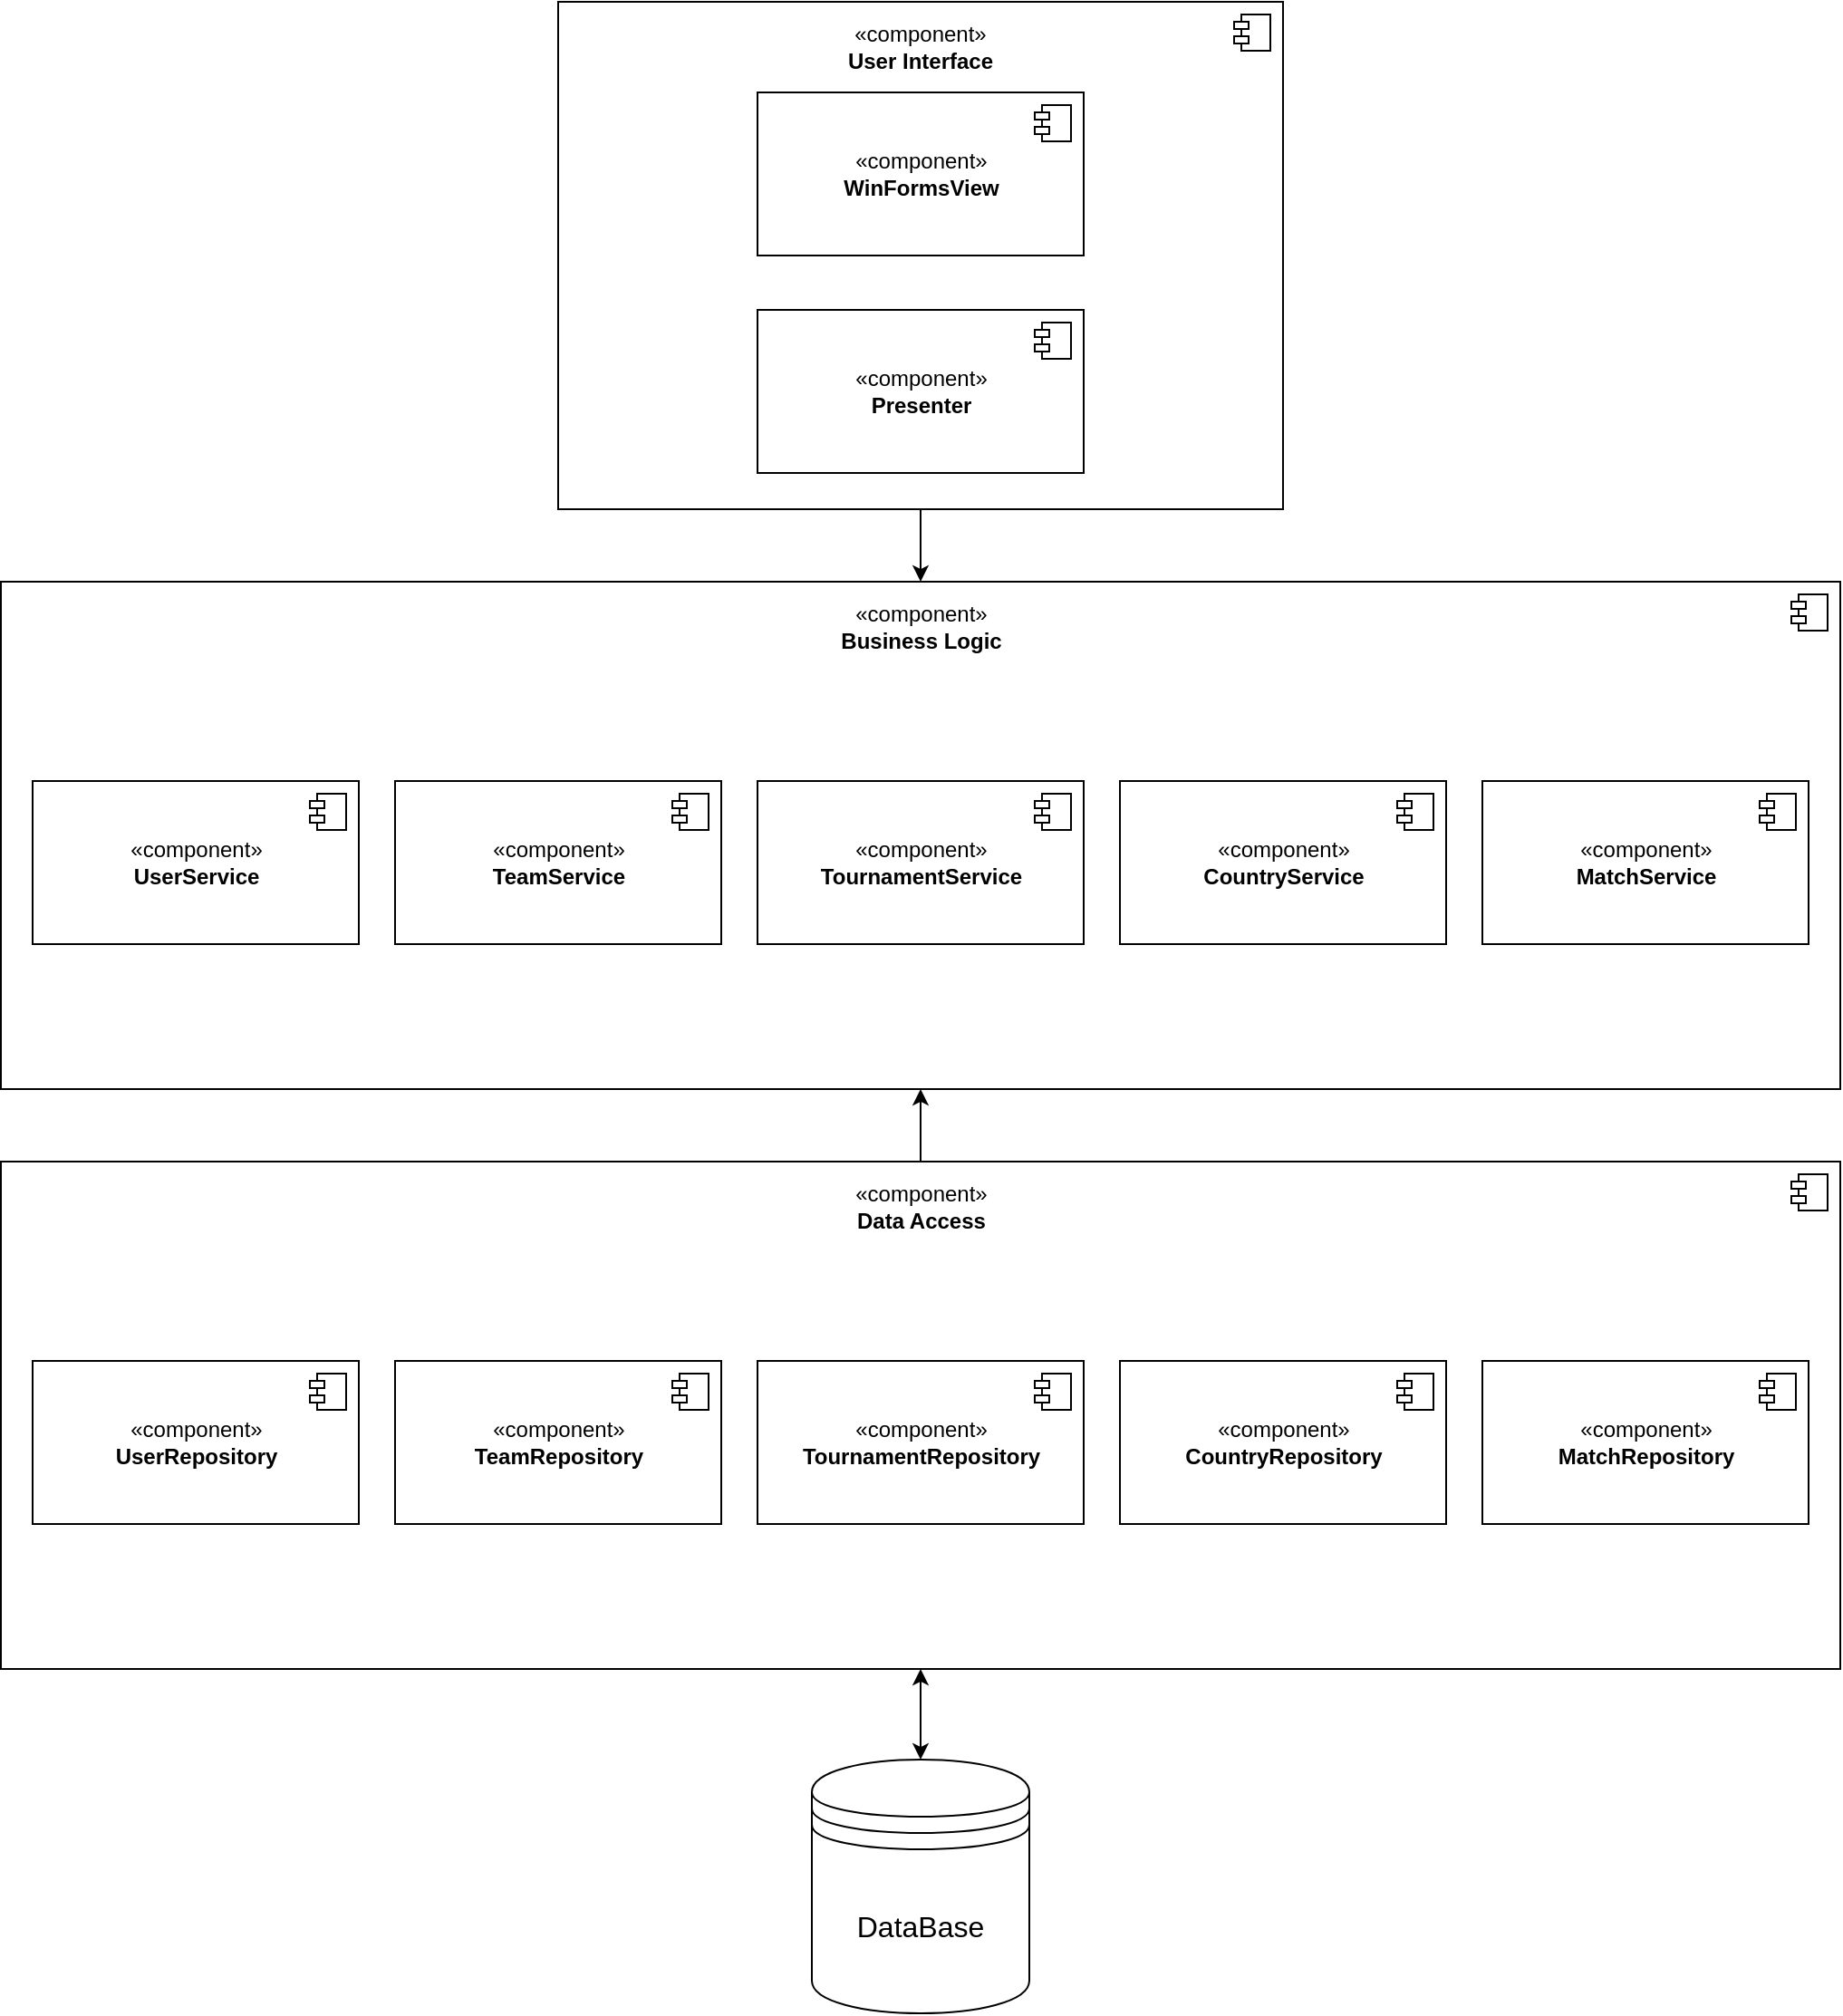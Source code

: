 <mxfile>
    <diagram id="voD7EcGHOgrg9H5mx6uU" name="Страница 2">
        <mxGraphModel dx="2676" dy="1262" grid="1" gridSize="10" guides="1" tooltips="1" connect="1" arrows="1" fold="1" page="1" pageScale="1" pageWidth="827" pageHeight="1169" math="0" shadow="0">
            <root>
                <mxCell id="0"/>
                <mxCell id="1" parent="0"/>
                <mxCell id="NRxe5A1Hr5nrGaaaIRJ7-43" style="edgeStyle=none;rounded=0;html=1;exitX=0.5;exitY=1;exitDx=0;exitDy=0;entryX=0.5;entryY=0;entryDx=0;entryDy=0;strokeWidth=1;fontColor=default;" edge="1" parent="1" source="NRxe5A1Hr5nrGaaaIRJ7-10" target="NRxe5A1Hr5nrGaaaIRJ7-17">
                    <mxGeometry relative="1" as="geometry"/>
                </mxCell>
                <mxCell id="NRxe5A1Hr5nrGaaaIRJ7-10" value="" style="html=1;dropTarget=0;labelBackgroundColor=none;fontColor=default;" vertex="1" parent="1">
                    <mxGeometry x="270" y="40" width="400" height="280" as="geometry"/>
                </mxCell>
                <mxCell id="NRxe5A1Hr5nrGaaaIRJ7-11" value="" style="shape=module;jettyWidth=8;jettyHeight=4;labelBackgroundColor=#000000;" vertex="1" parent="NRxe5A1Hr5nrGaaaIRJ7-10">
                    <mxGeometry x="1" width="20" height="20" relative="1" as="geometry">
                        <mxPoint x="-27" y="7" as="offset"/>
                    </mxGeometry>
                </mxCell>
                <mxCell id="NRxe5A1Hr5nrGaaaIRJ7-12" value="&lt;span style=&quot;&quot;&gt;«component»&lt;br&gt;&lt;b&gt;User Interface&lt;/b&gt;&lt;br&gt;&lt;/span&gt;" style="text;html=1;strokeColor=none;fillColor=none;align=center;verticalAlign=middle;whiteSpace=wrap;rounded=0;labelBackgroundColor=none;fontColor=default;" vertex="1" parent="1">
                    <mxGeometry x="425" y="50" width="90" height="30" as="geometry"/>
                </mxCell>
                <mxCell id="NRxe5A1Hr5nrGaaaIRJ7-13" value="«component»&lt;br&gt;&lt;b&gt;WinFormsView&lt;/b&gt;" style="html=1;dropTarget=0;labelBackgroundColor=none;fontColor=default;" vertex="1" parent="1">
                    <mxGeometry x="380" y="90" width="180" height="90" as="geometry"/>
                </mxCell>
                <mxCell id="NRxe5A1Hr5nrGaaaIRJ7-14" value="" style="shape=module;jettyWidth=8;jettyHeight=4;labelBackgroundColor=none;fontColor=default;" vertex="1" parent="NRxe5A1Hr5nrGaaaIRJ7-13">
                    <mxGeometry x="1" width="20" height="20" relative="1" as="geometry">
                        <mxPoint x="-27" y="7" as="offset"/>
                    </mxGeometry>
                </mxCell>
                <mxCell id="NRxe5A1Hr5nrGaaaIRJ7-15" value="«component»&lt;br&gt;&lt;b&gt;Presenter&lt;/b&gt;" style="html=1;dropTarget=0;labelBackgroundColor=none;fontColor=default;" vertex="1" parent="1">
                    <mxGeometry x="380" y="210" width="180" height="90" as="geometry"/>
                </mxCell>
                <mxCell id="NRxe5A1Hr5nrGaaaIRJ7-16" value="" style="shape=module;jettyWidth=8;jettyHeight=4;labelBackgroundColor=none;fontColor=default;" vertex="1" parent="NRxe5A1Hr5nrGaaaIRJ7-15">
                    <mxGeometry x="1" width="20" height="20" relative="1" as="geometry">
                        <mxPoint x="-27" y="7" as="offset"/>
                    </mxGeometry>
                </mxCell>
                <mxCell id="NRxe5A1Hr5nrGaaaIRJ7-17" value="" style="html=1;dropTarget=0;labelBackgroundColor=none;fontColor=default;" vertex="1" parent="1">
                    <mxGeometry x="-37.5" y="360" width="1015" height="280" as="geometry"/>
                </mxCell>
                <mxCell id="NRxe5A1Hr5nrGaaaIRJ7-18" value="" style="shape=module;jettyWidth=8;jettyHeight=4;labelBackgroundColor=#000000;" vertex="1" parent="NRxe5A1Hr5nrGaaaIRJ7-17">
                    <mxGeometry x="1" width="20" height="20" relative="1" as="geometry">
                        <mxPoint x="-27" y="7" as="offset"/>
                    </mxGeometry>
                </mxCell>
                <mxCell id="NRxe5A1Hr5nrGaaaIRJ7-19" value="&lt;span style=&quot;&quot;&gt;«component»&lt;br&gt;&lt;b&gt;Business Logic&lt;/b&gt;&lt;br&gt;&lt;/span&gt;" style="text;html=1;strokeColor=none;fillColor=none;align=center;verticalAlign=middle;whiteSpace=wrap;rounded=0;labelBackgroundColor=none;fontColor=default;" vertex="1" parent="1">
                    <mxGeometry x="417.5" y="370" width="105" height="30" as="geometry"/>
                </mxCell>
                <mxCell id="NRxe5A1Hr5nrGaaaIRJ7-20" value="«component»&lt;br&gt;&lt;b&gt;UserService&lt;/b&gt;" style="html=1;dropTarget=0;labelBackgroundColor=none;fontColor=default;" vertex="1" parent="1">
                    <mxGeometry x="-20" y="470" width="180" height="90" as="geometry"/>
                </mxCell>
                <mxCell id="NRxe5A1Hr5nrGaaaIRJ7-21" value="" style="shape=module;jettyWidth=8;jettyHeight=4;labelBackgroundColor=none;fontColor=default;" vertex="1" parent="NRxe5A1Hr5nrGaaaIRJ7-20">
                    <mxGeometry x="1" width="20" height="20" relative="1" as="geometry">
                        <mxPoint x="-27" y="7" as="offset"/>
                    </mxGeometry>
                </mxCell>
                <mxCell id="NRxe5A1Hr5nrGaaaIRJ7-22" value="«component»&lt;br&gt;&lt;b&gt;TeamService&lt;/b&gt;" style="html=1;dropTarget=0;labelBackgroundColor=none;fontColor=default;" vertex="1" parent="1">
                    <mxGeometry x="180" y="470" width="180" height="90" as="geometry"/>
                </mxCell>
                <mxCell id="NRxe5A1Hr5nrGaaaIRJ7-23" value="" style="shape=module;jettyWidth=8;jettyHeight=4;labelBackgroundColor=none;fontColor=default;" vertex="1" parent="NRxe5A1Hr5nrGaaaIRJ7-22">
                    <mxGeometry x="1" width="20" height="20" relative="1" as="geometry">
                        <mxPoint x="-27" y="7" as="offset"/>
                    </mxGeometry>
                </mxCell>
                <mxCell id="NRxe5A1Hr5nrGaaaIRJ7-24" value="«component»&lt;br&gt;&lt;b&gt;TournamentService&lt;/b&gt;" style="html=1;dropTarget=0;labelBackgroundColor=none;fontColor=default;" vertex="1" parent="1">
                    <mxGeometry x="380" y="470" width="180" height="90" as="geometry"/>
                </mxCell>
                <mxCell id="NRxe5A1Hr5nrGaaaIRJ7-25" value="" style="shape=module;jettyWidth=8;jettyHeight=4;labelBackgroundColor=none;fontColor=default;" vertex="1" parent="NRxe5A1Hr5nrGaaaIRJ7-24">
                    <mxGeometry x="1" width="20" height="20" relative="1" as="geometry">
                        <mxPoint x="-27" y="7" as="offset"/>
                    </mxGeometry>
                </mxCell>
                <mxCell id="NRxe5A1Hr5nrGaaaIRJ7-26" value="«component»&lt;br&gt;&lt;b&gt;CountryService&lt;/b&gt;" style="html=1;dropTarget=0;labelBackgroundColor=none;fontColor=default;" vertex="1" parent="1">
                    <mxGeometry x="580" y="470" width="180" height="90" as="geometry"/>
                </mxCell>
                <mxCell id="NRxe5A1Hr5nrGaaaIRJ7-27" value="" style="shape=module;jettyWidth=8;jettyHeight=4;labelBackgroundColor=none;fontColor=default;" vertex="1" parent="NRxe5A1Hr5nrGaaaIRJ7-26">
                    <mxGeometry x="1" width="20" height="20" relative="1" as="geometry">
                        <mxPoint x="-27" y="7" as="offset"/>
                    </mxGeometry>
                </mxCell>
                <mxCell id="NRxe5A1Hr5nrGaaaIRJ7-28" value="«component»&lt;br&gt;&lt;b&gt;MatchService&lt;/b&gt;" style="html=1;dropTarget=0;labelBackgroundColor=none;fontColor=default;" vertex="1" parent="1">
                    <mxGeometry x="780" y="470" width="180" height="90" as="geometry"/>
                </mxCell>
                <mxCell id="NRxe5A1Hr5nrGaaaIRJ7-29" value="" style="shape=module;jettyWidth=8;jettyHeight=4;labelBackgroundColor=none;fontColor=default;" vertex="1" parent="NRxe5A1Hr5nrGaaaIRJ7-28">
                    <mxGeometry x="1" width="20" height="20" relative="1" as="geometry">
                        <mxPoint x="-27" y="7" as="offset"/>
                    </mxGeometry>
                </mxCell>
                <mxCell id="NRxe5A1Hr5nrGaaaIRJ7-44" style="edgeStyle=none;rounded=0;html=1;exitX=0.5;exitY=0;exitDx=0;exitDy=0;entryX=0.5;entryY=1;entryDx=0;entryDy=0;strokeWidth=1;fontColor=default;" edge="1" parent="1" source="NRxe5A1Hr5nrGaaaIRJ7-30" target="NRxe5A1Hr5nrGaaaIRJ7-17">
                    <mxGeometry relative="1" as="geometry"/>
                </mxCell>
                <mxCell id="NRxe5A1Hr5nrGaaaIRJ7-47" style="edgeStyle=none;rounded=0;html=1;exitX=0.5;exitY=1;exitDx=0;exitDy=0;entryX=0.5;entryY=0;entryDx=0;entryDy=0;strokeWidth=1;fontSize=16;fontColor=default;startArrow=classic;startFill=1;" edge="1" parent="1" source="NRxe5A1Hr5nrGaaaIRJ7-30" target="NRxe5A1Hr5nrGaaaIRJ7-46">
                    <mxGeometry relative="1" as="geometry"/>
                </mxCell>
                <mxCell id="NRxe5A1Hr5nrGaaaIRJ7-30" value="" style="html=1;dropTarget=0;labelBackgroundColor=none;fontColor=default;" vertex="1" parent="1">
                    <mxGeometry x="-37.5" y="680" width="1015" height="280" as="geometry"/>
                </mxCell>
                <mxCell id="NRxe5A1Hr5nrGaaaIRJ7-31" value="" style="shape=module;jettyWidth=8;jettyHeight=4;labelBackgroundColor=#000000;" vertex="1" parent="NRxe5A1Hr5nrGaaaIRJ7-30">
                    <mxGeometry x="1" width="20" height="20" relative="1" as="geometry">
                        <mxPoint x="-27" y="7" as="offset"/>
                    </mxGeometry>
                </mxCell>
                <mxCell id="NRxe5A1Hr5nrGaaaIRJ7-32" value="&lt;span style=&quot;&quot;&gt;«component»&lt;br&gt;&lt;b&gt;Data Access&lt;/b&gt;&lt;br&gt;&lt;/span&gt;" style="text;html=1;strokeColor=none;fillColor=none;align=center;verticalAlign=middle;whiteSpace=wrap;rounded=0;labelBackgroundColor=none;fontColor=default;" vertex="1" parent="1">
                    <mxGeometry x="417.5" y="690" width="105" height="30" as="geometry"/>
                </mxCell>
                <mxCell id="NRxe5A1Hr5nrGaaaIRJ7-33" value="«component»&lt;br&gt;&lt;b&gt;UserRepository&lt;/b&gt;" style="html=1;dropTarget=0;labelBackgroundColor=none;fontColor=default;" vertex="1" parent="1">
                    <mxGeometry x="-20" y="790" width="180" height="90" as="geometry"/>
                </mxCell>
                <mxCell id="NRxe5A1Hr5nrGaaaIRJ7-34" value="" style="shape=module;jettyWidth=8;jettyHeight=4;labelBackgroundColor=none;fontColor=default;" vertex="1" parent="NRxe5A1Hr5nrGaaaIRJ7-33">
                    <mxGeometry x="1" width="20" height="20" relative="1" as="geometry">
                        <mxPoint x="-27" y="7" as="offset"/>
                    </mxGeometry>
                </mxCell>
                <mxCell id="NRxe5A1Hr5nrGaaaIRJ7-35" value="«component»&lt;br&gt;&lt;b&gt;Team&lt;/b&gt;&lt;b&gt;Repository&lt;/b&gt;" style="html=1;dropTarget=0;labelBackgroundColor=none;fontColor=default;" vertex="1" parent="1">
                    <mxGeometry x="180" y="790" width="180" height="90" as="geometry"/>
                </mxCell>
                <mxCell id="NRxe5A1Hr5nrGaaaIRJ7-36" value="" style="shape=module;jettyWidth=8;jettyHeight=4;labelBackgroundColor=none;fontColor=default;" vertex="1" parent="NRxe5A1Hr5nrGaaaIRJ7-35">
                    <mxGeometry x="1" width="20" height="20" relative="1" as="geometry">
                        <mxPoint x="-27" y="7" as="offset"/>
                    </mxGeometry>
                </mxCell>
                <mxCell id="NRxe5A1Hr5nrGaaaIRJ7-37" value="«component»&lt;br&gt;&lt;b&gt;Tournament&lt;/b&gt;&lt;b&gt;Repository&lt;/b&gt;" style="html=1;dropTarget=0;labelBackgroundColor=none;fontColor=default;" vertex="1" parent="1">
                    <mxGeometry x="380" y="790" width="180" height="90" as="geometry"/>
                </mxCell>
                <mxCell id="NRxe5A1Hr5nrGaaaIRJ7-38" value="" style="shape=module;jettyWidth=8;jettyHeight=4;labelBackgroundColor=none;fontColor=default;" vertex="1" parent="NRxe5A1Hr5nrGaaaIRJ7-37">
                    <mxGeometry x="1" width="20" height="20" relative="1" as="geometry">
                        <mxPoint x="-27" y="7" as="offset"/>
                    </mxGeometry>
                </mxCell>
                <mxCell id="NRxe5A1Hr5nrGaaaIRJ7-39" value="«component»&lt;br&gt;&lt;b&gt;Country&lt;/b&gt;&lt;b&gt;Repository&lt;/b&gt;" style="html=1;dropTarget=0;labelBackgroundColor=none;fontColor=default;" vertex="1" parent="1">
                    <mxGeometry x="580" y="790" width="180" height="90" as="geometry"/>
                </mxCell>
                <mxCell id="NRxe5A1Hr5nrGaaaIRJ7-40" value="" style="shape=module;jettyWidth=8;jettyHeight=4;labelBackgroundColor=none;fontColor=default;" vertex="1" parent="NRxe5A1Hr5nrGaaaIRJ7-39">
                    <mxGeometry x="1" width="20" height="20" relative="1" as="geometry">
                        <mxPoint x="-27" y="7" as="offset"/>
                    </mxGeometry>
                </mxCell>
                <mxCell id="NRxe5A1Hr5nrGaaaIRJ7-41" value="«component»&lt;br&gt;&lt;b&gt;Match&lt;/b&gt;&lt;b&gt;Repository&lt;/b&gt;" style="html=1;dropTarget=0;labelBackgroundColor=none;fontColor=default;" vertex="1" parent="1">
                    <mxGeometry x="780" y="790" width="180" height="90" as="geometry"/>
                </mxCell>
                <mxCell id="NRxe5A1Hr5nrGaaaIRJ7-42" value="" style="shape=module;jettyWidth=8;jettyHeight=4;labelBackgroundColor=none;fontColor=default;" vertex="1" parent="NRxe5A1Hr5nrGaaaIRJ7-41">
                    <mxGeometry x="1" width="20" height="20" relative="1" as="geometry">
                        <mxPoint x="-27" y="7" as="offset"/>
                    </mxGeometry>
                </mxCell>
                <mxCell id="NRxe5A1Hr5nrGaaaIRJ7-46" value="&lt;font style=&quot;font-size: 16px;&quot;&gt;DataBase&lt;/font&gt;" style="shape=datastore;whiteSpace=wrap;html=1;labelBackgroundColor=none;fontColor=default;" vertex="1" parent="1">
                    <mxGeometry x="410" y="1010" width="120" height="140" as="geometry"/>
                </mxCell>
            </root>
        </mxGraphModel>
    </diagram>
    <diagram id="C5RBs43oDa-KdzZeNtuy" name="Page-1">
        <mxGraphModel dx="2340" dy="1033" grid="1" gridSize="10" guides="1" tooltips="1" connect="1" arrows="1" fold="1" page="1" pageScale="1" pageWidth="827" pageHeight="1169" math="0" shadow="0">
            <root>
                <mxCell id="WIyWlLk6GJQsqaUBKTNV-0"/>
                <mxCell id="WIyWlLk6GJQsqaUBKTNV-1" parent="WIyWlLk6GJQsqaUBKTNV-0"/>
                <mxCell id="190" value="" style="rounded=0;whiteSpace=wrap;html=1;" vertex="1" parent="WIyWlLk6GJQsqaUBKTNV-1">
                    <mxGeometry x="-310" y="990" width="1570" height="280" as="geometry"/>
                </mxCell>
                <mxCell id="188" value="" style="rounded=0;whiteSpace=wrap;html=1;" vertex="1" parent="WIyWlLk6GJQsqaUBKTNV-1">
                    <mxGeometry x="-310" y="280" width="1570" height="690" as="geometry"/>
                </mxCell>
                <mxCell id="zkfFHV4jXpPFQw0GAbJ--17" value="UserService" style="swimlane;fontStyle=1;align=center;verticalAlign=top;childLayout=stackLayout;horizontal=1;startSize=26;horizontalStack=0;resizeParent=1;resizeLast=0;collapsible=1;marginBottom=0;rounded=0;shadow=0;strokeWidth=1;" parent="WIyWlLk6GJQsqaUBKTNV-1" vertex="1">
                    <mxGeometry x="414" y="360" width="160" height="190" as="geometry">
                        <mxRectangle x="550" y="140" width="160" height="26" as="alternateBounds"/>
                    </mxGeometry>
                </mxCell>
                <mxCell id="zkfFHV4jXpPFQw0GAbJ--23" value="" style="line;html=1;strokeWidth=1;align=left;verticalAlign=middle;spacingTop=-1;spacingLeft=3;spacingRight=3;rotatable=0;labelPosition=right;points=[];portConstraint=eastwest;" parent="zkfFHV4jXpPFQw0GAbJ--17" vertex="1">
                    <mxGeometry y="26" width="160" height="8" as="geometry"/>
                </mxCell>
                <mxCell id="zkfFHV4jXpPFQw0GAbJ--24" value="+register()" style="text;align=left;verticalAlign=top;spacingLeft=4;spacingRight=4;overflow=hidden;rotatable=0;points=[[0,0.5],[1,0.5]];portConstraint=eastwest;" parent="zkfFHV4jXpPFQw0GAbJ--17" vertex="1">
                    <mxGeometry y="34" width="160" height="26" as="geometry"/>
                </mxCell>
                <mxCell id="-qrh1y0loue3jpShxEM_-2" value="+logIn()&#10;" style="text;align=left;verticalAlign=top;spacingLeft=4;spacingRight=4;overflow=hidden;rotatable=0;points=[[0,0.5],[1,0.5]];portConstraint=eastwest;" parent="zkfFHV4jXpPFQw0GAbJ--17" vertex="1">
                    <mxGeometry y="60" width="160" height="26" as="geometry"/>
                </mxCell>
                <mxCell id="-qrh1y0loue3jpShxEM_-3" value="+changeUserPermissions()&#10;" style="text;align=left;verticalAlign=top;spacingLeft=4;spacingRight=4;overflow=hidden;rotatable=0;points=[[0,0.5],[1,0.5]];portConstraint=eastwest;" parent="zkfFHV4jXpPFQw0GAbJ--17" vertex="1">
                    <mxGeometry y="86" width="160" height="26" as="geometry"/>
                </mxCell>
                <mxCell id="-qrh1y0loue3jpShxEM_-4" value="+getAllUsers()&#10;" style="text;align=left;verticalAlign=top;spacingLeft=4;spacingRight=4;overflow=hidden;rotatable=0;points=[[0,0.5],[1,0.5]];portConstraint=eastwest;" parent="zkfFHV4jXpPFQw0GAbJ--17" vertex="1">
                    <mxGeometry y="112" width="160" height="26" as="geometry"/>
                </mxCell>
                <mxCell id="-qrh1y0loue3jpShxEM_-5" value="+getUser()" style="text;align=left;verticalAlign=top;spacingLeft=4;spacingRight=4;overflow=hidden;rotatable=0;points=[[0,0.5],[1,0.5]];portConstraint=eastwest;" parent="zkfFHV4jXpPFQw0GAbJ--17" vertex="1">
                    <mxGeometry y="138" width="160" height="26" as="geometry"/>
                </mxCell>
                <mxCell id="-qrh1y0loue3jpShxEM_-6" value="+getUserTournaments()" style="text;align=left;verticalAlign=top;spacingLeft=4;spacingRight=4;overflow=hidden;rotatable=0;points=[[0,0.5],[1,0.5]];portConstraint=eastwest;" parent="zkfFHV4jXpPFQw0GAbJ--17" vertex="1">
                    <mxGeometry y="164" width="160" height="26" as="geometry"/>
                </mxCell>
                <mxCell id="-qrh1y0loue3jpShxEM_-7" value="TeamService" style="swimlane;fontStyle=1;align=center;verticalAlign=top;childLayout=stackLayout;horizontal=1;startSize=26;horizontalStack=0;resizeParent=1;resizeParentMax=0;resizeLast=0;collapsible=1;marginBottom=0;whiteSpace=wrap;html=1;" parent="WIyWlLk6GJQsqaUBKTNV-1" vertex="1">
                    <mxGeometry x="220" y="360" width="160" height="138" as="geometry"/>
                </mxCell>
                <mxCell id="-qrh1y0loue3jpShxEM_-9" value="" style="line;strokeWidth=1;fillColor=none;align=left;verticalAlign=middle;spacingTop=-1;spacingLeft=3;spacingRight=3;rotatable=0;labelPosition=right;points=[];portConstraint=eastwest;strokeColor=inherit;" parent="-qrh1y0loue3jpShxEM_-7" vertex="1">
                    <mxGeometry y="26" width="160" height="8" as="geometry"/>
                </mxCell>
                <mxCell id="-qrh1y0loue3jpShxEM_-10" value="+createTeam()" style="text;strokeColor=none;fillColor=none;align=left;verticalAlign=top;spacingLeft=4;spacingRight=4;overflow=hidden;rotatable=0;points=[[0,0.5],[1,0.5]];portConstraint=eastwest;whiteSpace=wrap;html=1;" parent="-qrh1y0loue3jpShxEM_-7" vertex="1">
                    <mxGeometry y="34" width="160" height="26" as="geometry"/>
                </mxCell>
                <mxCell id="-qrh1y0loue3jpShxEM_-15" value="+getTeamTournaments()" style="text;strokeColor=none;fillColor=none;align=left;verticalAlign=top;spacingLeft=4;spacingRight=4;overflow=hidden;rotatable=0;points=[[0,0.5],[1,0.5]];portConstraint=eastwest;whiteSpace=wrap;html=1;" parent="-qrh1y0loue3jpShxEM_-7" vertex="1">
                    <mxGeometry y="60" width="160" height="26" as="geometry"/>
                </mxCell>
                <mxCell id="-qrh1y0loue3jpShxEM_-14" value="+getTeam()" style="text;strokeColor=none;fillColor=none;align=left;verticalAlign=top;spacingLeft=4;spacingRight=4;overflow=hidden;rotatable=0;points=[[0,0.5],[1,0.5]];portConstraint=eastwest;whiteSpace=wrap;html=1;" parent="-qrh1y0loue3jpShxEM_-7" vertex="1">
                    <mxGeometry y="86" width="160" height="26" as="geometry"/>
                </mxCell>
                <mxCell id="-qrh1y0loue3jpShxEM_-13" value="+getAllTeams()" style="text;strokeColor=none;fillColor=none;align=left;verticalAlign=top;spacingLeft=4;spacingRight=4;overflow=hidden;rotatable=0;points=[[0,0.5],[1,0.5]];portConstraint=eastwest;whiteSpace=wrap;html=1;" parent="-qrh1y0loue3jpShxEM_-7" vertex="1">
                    <mxGeometry y="112" width="160" height="26" as="geometry"/>
                </mxCell>
                <mxCell id="-qrh1y0loue3jpShxEM_-16" value="MatchService" style="swimlane;fontStyle=1;align=center;verticalAlign=top;childLayout=stackLayout;horizontal=1;startSize=26;horizontalStack=0;resizeParent=1;resizeParentMax=0;resizeLast=0;collapsible=1;marginBottom=0;whiteSpace=wrap;html=1;" parent="WIyWlLk6GJQsqaUBKTNV-1" vertex="1">
                    <mxGeometry x="810" y="360" width="160" height="138" as="geometry"/>
                </mxCell>
                <mxCell id="-qrh1y0loue3jpShxEM_-18" value="" style="line;strokeWidth=1;fillColor=none;align=left;verticalAlign=middle;spacingTop=-1;spacingLeft=3;spacingRight=3;rotatable=0;labelPosition=right;points=[];portConstraint=eastwest;strokeColor=inherit;" parent="-qrh1y0loue3jpShxEM_-16" vertex="1">
                    <mxGeometry y="26" width="160" height="8" as="geometry"/>
                </mxCell>
                <mxCell id="-qrh1y0loue3jpShxEM_-19" value="+getMatch()" style="text;strokeColor=none;fillColor=none;align=left;verticalAlign=top;spacingLeft=4;spacingRight=4;overflow=hidden;rotatable=0;points=[[0,0.5],[1,0.5]];portConstraint=eastwest;whiteSpace=wrap;html=1;" parent="-qrh1y0loue3jpShxEM_-16" vertex="1">
                    <mxGeometry y="34" width="160" height="26" as="geometry"/>
                </mxCell>
                <mxCell id="-qrh1y0loue3jpShxEM_-20" value="+createMatch()" style="text;strokeColor=none;fillColor=none;align=left;verticalAlign=top;spacingLeft=4;spacingRight=4;overflow=hidden;rotatable=0;points=[[0,0.5],[1,0.5]];portConstraint=eastwest;whiteSpace=wrap;html=1;" parent="-qrh1y0loue3jpShxEM_-16" vertex="1">
                    <mxGeometry y="60" width="160" height="26" as="geometry"/>
                </mxCell>
                <mxCell id="-qrh1y0loue3jpShxEM_-21" value="+updateMatch()" style="text;strokeColor=none;fillColor=none;align=left;verticalAlign=top;spacingLeft=4;spacingRight=4;overflow=hidden;rotatable=0;points=[[0,0.5],[1,0.5]];portConstraint=eastwest;whiteSpace=wrap;html=1;" parent="-qrh1y0loue3jpShxEM_-16" vertex="1">
                    <mxGeometry y="86" width="160" height="26" as="geometry"/>
                </mxCell>
                <mxCell id="-qrh1y0loue3jpShxEM_-22" value="+deleteMatch()" style="text;strokeColor=none;fillColor=none;align=left;verticalAlign=top;spacingLeft=4;spacingRight=4;overflow=hidden;rotatable=0;points=[[0,0.5],[1,0.5]];portConstraint=eastwest;whiteSpace=wrap;html=1;" parent="-qrh1y0loue3jpShxEM_-16" vertex="1">
                    <mxGeometry y="112" width="160" height="26" as="geometry"/>
                </mxCell>
                <mxCell id="-qrh1y0loue3jpShxEM_-25" value="CountryService" style="swimlane;fontStyle=1;align=center;verticalAlign=top;childLayout=stackLayout;horizontal=1;startSize=26;horizontalStack=0;resizeParent=1;resizeParentMax=0;resizeLast=0;collapsible=1;marginBottom=0;whiteSpace=wrap;html=1;" parent="WIyWlLk6GJQsqaUBKTNV-1" vertex="1">
                    <mxGeometry x="10" y="360" width="160" height="190" as="geometry"/>
                </mxCell>
                <mxCell id="-qrh1y0loue3jpShxEM_-27" value="" style="line;strokeWidth=1;fillColor=none;align=left;verticalAlign=middle;spacingTop=-1;spacingLeft=3;spacingRight=3;rotatable=0;labelPosition=right;points=[];portConstraint=eastwest;strokeColor=inherit;" parent="-qrh1y0loue3jpShxEM_-25" vertex="1">
                    <mxGeometry y="26" width="160" height="8" as="geometry"/>
                </mxCell>
                <mxCell id="-qrh1y0loue3jpShxEM_-28" value="+createCountry()" style="text;strokeColor=none;fillColor=none;align=left;verticalAlign=top;spacingLeft=4;spacingRight=4;overflow=hidden;rotatable=0;points=[[0,0.5],[1,0.5]];portConstraint=eastwest;whiteSpace=wrap;html=1;" parent="-qrh1y0loue3jpShxEM_-25" vertex="1">
                    <mxGeometry y="34" width="160" height="26" as="geometry"/>
                </mxCell>
                <mxCell id="-qrh1y0loue3jpShxEM_-33" value="+getCountryTeams()" style="text;strokeColor=none;fillColor=none;align=left;verticalAlign=top;spacingLeft=4;spacingRight=4;overflow=hidden;rotatable=0;points=[[0,0.5],[1,0.5]];portConstraint=eastwest;whiteSpace=wrap;html=1;" parent="-qrh1y0loue3jpShxEM_-25" vertex="1">
                    <mxGeometry y="60" width="160" height="26" as="geometry"/>
                </mxCell>
                <mxCell id="-qrh1y0loue3jpShxEM_-32" value="+getCountryTournaments()" style="text;strokeColor=none;fillColor=none;align=left;verticalAlign=top;spacingLeft=4;spacingRight=4;overflow=hidden;rotatable=0;points=[[0,0.5],[1,0.5]];portConstraint=eastwest;whiteSpace=wrap;html=1;" parent="-qrh1y0loue3jpShxEM_-25" vertex="1">
                    <mxGeometry y="86" width="160" height="26" as="geometry"/>
                </mxCell>
                <mxCell id="-qrh1y0loue3jpShxEM_-31" value="+getCountry()" style="text;strokeColor=none;fillColor=none;align=left;verticalAlign=top;spacingLeft=4;spacingRight=4;overflow=hidden;rotatable=0;points=[[0,0.5],[1,0.5]];portConstraint=eastwest;whiteSpace=wrap;html=1;" parent="-qrh1y0loue3jpShxEM_-25" vertex="1">
                    <mxGeometry y="112" width="160" height="26" as="geometry"/>
                </mxCell>
                <mxCell id="-qrh1y0loue3jpShxEM_-30" value="+getAllCountries()" style="text;strokeColor=none;fillColor=none;align=left;verticalAlign=top;spacingLeft=4;spacingRight=4;overflow=hidden;rotatable=0;points=[[0,0.5],[1,0.5]];portConstraint=eastwest;whiteSpace=wrap;html=1;" parent="-qrh1y0loue3jpShxEM_-25" vertex="1">
                    <mxGeometry y="138" width="160" height="26" as="geometry"/>
                </mxCell>
                <mxCell id="-qrh1y0loue3jpShxEM_-29" style="text;strokeColor=none;fillColor=none;align=left;verticalAlign=top;spacingLeft=4;spacingRight=4;overflow=hidden;rotatable=0;points=[[0,0.5],[1,0.5]];portConstraint=eastwest;whiteSpace=wrap;html=1;" parent="-qrh1y0loue3jpShxEM_-25" vertex="1">
                    <mxGeometry y="164" width="160" height="26" as="geometry"/>
                </mxCell>
                <mxCell id="-qrh1y0loue3jpShxEM_-34" value="TournamentService" style="swimlane;fontStyle=1;align=center;verticalAlign=top;childLayout=stackLayout;horizontal=1;startSize=26;horizontalStack=0;resizeParent=1;resizeParentMax=0;resizeLast=0;collapsible=1;marginBottom=0;whiteSpace=wrap;html=1;" parent="WIyWlLk6GJQsqaUBKTNV-1" vertex="1">
                    <mxGeometry x="600" y="360" width="160" height="216" as="geometry"/>
                </mxCell>
                <mxCell id="-qrh1y0loue3jpShxEM_-36" value="" style="line;strokeWidth=1;fillColor=none;align=left;verticalAlign=middle;spacingTop=-1;spacingLeft=3;spacingRight=3;rotatable=0;labelPosition=right;points=[];portConstraint=eastwest;strokeColor=inherit;" parent="-qrh1y0loue3jpShxEM_-34" vertex="1">
                    <mxGeometry y="26" width="160" height="8" as="geometry"/>
                </mxCell>
                <mxCell id="-qrh1y0loue3jpShxEM_-37" value="+getAllTournaments()&lt;br&gt;" style="text;strokeColor=none;fillColor=none;align=left;verticalAlign=top;spacingLeft=4;spacingRight=4;overflow=hidden;rotatable=0;points=[[0,0.5],[1,0.5]];portConstraint=eastwest;whiteSpace=wrap;html=1;" parent="-qrh1y0loue3jpShxEM_-34" vertex="1">
                    <mxGeometry y="34" width="160" height="26" as="geometry"/>
                </mxCell>
                <mxCell id="-qrh1y0loue3jpShxEM_-42" value="+getTournament()" style="text;strokeColor=none;fillColor=none;align=left;verticalAlign=top;spacingLeft=4;spacingRight=4;overflow=hidden;rotatable=0;points=[[0,0.5],[1,0.5]];portConstraint=eastwest;whiteSpace=wrap;html=1;" parent="-qrh1y0loue3jpShxEM_-34" vertex="1">
                    <mxGeometry y="60" width="160" height="26" as="geometry"/>
                </mxCell>
                <mxCell id="-qrh1y0loue3jpShxEM_-41" value="+getTournamentTable()" style="text;strokeColor=none;fillColor=none;align=left;verticalAlign=top;spacingLeft=4;spacingRight=4;overflow=hidden;rotatable=0;points=[[0,0.5],[1,0.5]];portConstraint=eastwest;whiteSpace=wrap;html=1;" parent="-qrh1y0loue3jpShxEM_-34" vertex="1">
                    <mxGeometry y="86" width="160" height="26" as="geometry"/>
                </mxCell>
                <mxCell id="-qrh1y0loue3jpShxEM_-40" value="+getTournamentTeams()" style="text;strokeColor=none;fillColor=none;align=left;verticalAlign=top;spacingLeft=4;spacingRight=4;overflow=hidden;rotatable=0;points=[[0,0.5],[1,0.5]];portConstraint=eastwest;whiteSpace=wrap;html=1;" parent="-qrh1y0loue3jpShxEM_-34" vertex="1">
                    <mxGeometry y="112" width="160" height="26" as="geometry"/>
                </mxCell>
                <mxCell id="-qrh1y0loue3jpShxEM_-39" value="+createTournament()" style="text;strokeColor=none;fillColor=none;align=left;verticalAlign=top;spacingLeft=4;spacingRight=4;overflow=hidden;rotatable=0;points=[[0,0.5],[1,0.5]];portConstraint=eastwest;whiteSpace=wrap;html=1;" parent="-qrh1y0loue3jpShxEM_-34" vertex="1">
                    <mxGeometry y="138" width="160" height="26" as="geometry"/>
                </mxCell>
                <mxCell id="-qrh1y0loue3jpShxEM_-38" value="+getTournamentMatches()" style="text;strokeColor=none;fillColor=none;align=left;verticalAlign=top;spacingLeft=4;spacingRight=4;overflow=hidden;rotatable=0;points=[[0,0.5],[1,0.5]];portConstraint=eastwest;whiteSpace=wrap;html=1;" parent="-qrh1y0loue3jpShxEM_-34" vertex="1">
                    <mxGeometry y="164" width="160" height="26" as="geometry"/>
                </mxCell>
                <mxCell id="0" value="+addTeamToTournament()" style="text;strokeColor=none;fillColor=none;align=left;verticalAlign=top;spacingLeft=4;spacingRight=4;overflow=hidden;rotatable=0;points=[[0,0.5],[1,0.5]];portConstraint=eastwest;whiteSpace=wrap;html=1;" parent="-qrh1y0loue3jpShxEM_-34" vertex="1">
                    <mxGeometry y="190" width="160" height="26" as="geometry"/>
                </mxCell>
                <mxCell id="95" style="edgeStyle=none;html=1;exitX=0.5;exitY=0;exitDx=0;exitDy=0;strokeWidth=1;endArrow=none;endFill=0;startArrow=classic;startFill=1;" parent="WIyWlLk6GJQsqaUBKTNV-1" source="1" target="-qrh1y0loue3jpShxEM_-29" edge="1">
                    <mxGeometry relative="1" as="geometry"/>
                </mxCell>
                <mxCell id="177" style="edgeStyle=none;rounded=0;html=1;exitX=0.25;exitY=0;exitDx=0;exitDy=0;entryX=0.998;entryY=0.59;entryDx=0;entryDy=0;strokeWidth=1;entryPerimeter=0;" edge="1" parent="WIyWlLk6GJQsqaUBKTNV-1" source="1" target="173">
                    <mxGeometry relative="1" as="geometry">
                        <Array as="points">
                            <mxPoint x="50" y="660"/>
                            <mxPoint x="-40" y="660"/>
                            <mxPoint x="-40" y="410"/>
                        </Array>
                    </mxGeometry>
                </mxCell>
                <mxCell id="1" value="ICountryRepository" style="swimlane;fontStyle=1;align=center;verticalAlign=top;childLayout=stackLayout;horizontal=1;startSize=26;horizontalStack=0;resizeParent=1;resizeParentMax=0;resizeLast=0;collapsible=1;marginBottom=0;whiteSpace=wrap;html=1;" parent="WIyWlLk6GJQsqaUBKTNV-1" vertex="1">
                    <mxGeometry x="10" y="680" width="160" height="164" as="geometry"/>
                </mxCell>
                <mxCell id="2" value="" style="line;strokeWidth=1;fillColor=none;align=left;verticalAlign=middle;spacingTop=-1;spacingLeft=3;spacingRight=3;rotatable=0;labelPosition=right;points=[];portConstraint=eastwest;strokeColor=inherit;" parent="1" vertex="1">
                    <mxGeometry y="26" width="160" height="8" as="geometry"/>
                </mxCell>
                <mxCell id="3" value="+create()" style="text;strokeColor=none;fillColor=none;align=left;verticalAlign=top;spacingLeft=4;spacingRight=4;overflow=hidden;rotatable=0;points=[[0,0.5],[1,0.5]];portConstraint=eastwest;whiteSpace=wrap;html=1;" parent="1" vertex="1">
                    <mxGeometry y="34" width="160" height="26" as="geometry"/>
                </mxCell>
                <mxCell id="4" value="+getById()" style="text;strokeColor=none;fillColor=none;align=left;verticalAlign=top;spacingLeft=4;spacingRight=4;overflow=hidden;rotatable=0;points=[[0,0.5],[1,0.5]];portConstraint=eastwest;whiteSpace=wrap;html=1;" parent="1" vertex="1">
                    <mxGeometry y="60" width="160" height="26" as="geometry"/>
                </mxCell>
                <mxCell id="5" value="+delete()" style="text;strokeColor=none;fillColor=none;align=left;verticalAlign=top;spacingLeft=4;spacingRight=4;overflow=hidden;rotatable=0;points=[[0,0.5],[1,0.5]];portConstraint=eastwest;whiteSpace=wrap;html=1;" parent="1" vertex="1">
                    <mxGeometry y="86" width="160" height="26" as="geometry"/>
                </mxCell>
                <mxCell id="6" value="+update()" style="text;strokeColor=none;fillColor=none;align=left;verticalAlign=top;spacingLeft=4;spacingRight=4;overflow=hidden;rotatable=0;points=[[0,0.5],[1,0.5]];portConstraint=eastwest;whiteSpace=wrap;html=1;" parent="1" vertex="1">
                    <mxGeometry y="112" width="160" height="26" as="geometry"/>
                </mxCell>
                <mxCell id="9" value="+getAll()" style="text;strokeColor=none;fillColor=none;align=left;verticalAlign=top;spacingLeft=4;spacingRight=4;overflow=hidden;rotatable=0;points=[[0,0.5],[1,0.5]];portConstraint=eastwest;whiteSpace=wrap;html=1;" parent="1" vertex="1">
                    <mxGeometry y="138" width="160" height="26" as="geometry"/>
                </mxCell>
                <mxCell id="98" style="edgeStyle=none;html=1;exitX=0.25;exitY=0;exitDx=0;exitDy=0;strokeWidth=1;startArrow=classic;startFill=1;endArrow=none;endFill=0;rounded=0;" parent="WIyWlLk6GJQsqaUBKTNV-1" source="10" edge="1">
                    <mxGeometry relative="1" as="geometry">
                        <mxPoint x="90" y="550" as="targetPoint"/>
                        <Array as="points">
                            <mxPoint x="260" y="650"/>
                            <mxPoint x="90" y="650"/>
                        </Array>
                    </mxGeometry>
                </mxCell>
                <mxCell id="99" style="edgeStyle=none;rounded=0;html=1;exitX=0.5;exitY=0;exitDx=0;exitDy=0;strokeWidth=1;startArrow=classic;startFill=1;endArrow=none;endFill=0;" parent="WIyWlLk6GJQsqaUBKTNV-1" source="10" target="-qrh1y0loue3jpShxEM_-13" edge="1">
                    <mxGeometry relative="1" as="geometry"/>
                </mxCell>
                <mxCell id="162" style="edgeStyle=none;rounded=0;html=1;exitX=0.75;exitY=0;exitDx=0;exitDy=0;entryX=0.001;entryY=0.227;entryDx=0;entryDy=0;strokeWidth=1;entryPerimeter=0;" edge="1" parent="WIyWlLk6GJQsqaUBKTNV-1" source="10" target="147">
                    <mxGeometry relative="1" as="geometry">
                        <Array as="points">
                            <mxPoint x="340" y="590"/>
                            <mxPoint x="1000" y="590"/>
                            <mxPoint x="1000" y="470"/>
                        </Array>
                    </mxGeometry>
                </mxCell>
                <mxCell id="164" style="edgeStyle=none;rounded=0;html=1;exitX=0.75;exitY=0;exitDx=0;exitDy=0;entryX=-0.003;entryY=0.388;entryDx=0;entryDy=0;strokeWidth=1;entryPerimeter=0;" edge="1" parent="WIyWlLk6GJQsqaUBKTNV-1" source="10" target="144">
                    <mxGeometry relative="1" as="geometry">
                        <Array as="points">
                            <mxPoint x="340" y="590"/>
                            <mxPoint x="1000" y="590"/>
                            <mxPoint x="1000" y="380"/>
                        </Array>
                    </mxGeometry>
                </mxCell>
                <mxCell id="10" value="ITeamRepository" style="swimlane;fontStyle=1;align=center;verticalAlign=top;childLayout=stackLayout;horizontal=1;startSize=26;horizontalStack=0;resizeParent=1;resizeParentMax=0;resizeLast=0;collapsible=1;marginBottom=0;whiteSpace=wrap;html=1;" parent="WIyWlLk6GJQsqaUBKTNV-1" vertex="1">
                    <mxGeometry x="220" y="680" width="160" height="216" as="geometry"/>
                </mxCell>
                <mxCell id="11" value="" style="line;strokeWidth=1;fillColor=none;align=left;verticalAlign=middle;spacingTop=-1;spacingLeft=3;spacingRight=3;rotatable=0;labelPosition=right;points=[];portConstraint=eastwest;strokeColor=inherit;" parent="10" vertex="1">
                    <mxGeometry y="26" width="160" height="8" as="geometry"/>
                </mxCell>
                <mxCell id="12" value="+create()" style="text;strokeColor=none;fillColor=none;align=left;verticalAlign=top;spacingLeft=4;spacingRight=4;overflow=hidden;rotatable=0;points=[[0,0.5],[1,0.5]];portConstraint=eastwest;whiteSpace=wrap;html=1;" parent="10" vertex="1">
                    <mxGeometry y="34" width="160" height="26" as="geometry"/>
                </mxCell>
                <mxCell id="13" value="+getById()" style="text;strokeColor=none;fillColor=none;align=left;verticalAlign=top;spacingLeft=4;spacingRight=4;overflow=hidden;rotatable=0;points=[[0,0.5],[1,0.5]];portConstraint=eastwest;whiteSpace=wrap;html=1;" parent="10" vertex="1">
                    <mxGeometry y="60" width="160" height="26" as="geometry"/>
                </mxCell>
                <mxCell id="14" value="+delete()" style="text;strokeColor=none;fillColor=none;align=left;verticalAlign=top;spacingLeft=4;spacingRight=4;overflow=hidden;rotatable=0;points=[[0,0.5],[1,0.5]];portConstraint=eastwest;whiteSpace=wrap;html=1;" parent="10" vertex="1">
                    <mxGeometry y="86" width="160" height="26" as="geometry"/>
                </mxCell>
                <mxCell id="15" value="+update()" style="text;strokeColor=none;fillColor=none;align=left;verticalAlign=top;spacingLeft=4;spacingRight=4;overflow=hidden;rotatable=0;points=[[0,0.5],[1,0.5]];portConstraint=eastwest;whiteSpace=wrap;html=1;" parent="10" vertex="1">
                    <mxGeometry y="112" width="160" height="26" as="geometry"/>
                </mxCell>
                <mxCell id="16" value="+getAll()" style="text;strokeColor=none;fillColor=none;align=left;verticalAlign=top;spacingLeft=4;spacingRight=4;overflow=hidden;rotatable=0;points=[[0,0.5],[1,0.5]];portConstraint=eastwest;whiteSpace=wrap;html=1;" parent="10" vertex="1">
                    <mxGeometry y="138" width="160" height="26" as="geometry"/>
                </mxCell>
                <mxCell id="24" value="+getByTournament()" style="text;strokeColor=none;fillColor=none;align=left;verticalAlign=top;spacingLeft=4;spacingRight=4;overflow=hidden;rotatable=0;points=[[0,0.5],[1,0.5]];portConstraint=eastwest;whiteSpace=wrap;html=1;" parent="10" vertex="1">
                    <mxGeometry y="164" width="160" height="26" as="geometry"/>
                </mxCell>
                <mxCell id="96" value="+getByCountry()" style="text;strokeColor=none;fillColor=none;align=left;verticalAlign=top;spacingLeft=4;spacingRight=4;overflow=hidden;rotatable=0;points=[[0,0.5],[1,0.5]];portConstraint=eastwest;whiteSpace=wrap;html=1;" parent="10" vertex="1">
                    <mxGeometry y="190" width="160" height="26" as="geometry"/>
                </mxCell>
                <mxCell id="101" style="edgeStyle=none;rounded=0;html=1;exitX=0.5;exitY=0;exitDx=0;exitDy=0;strokeWidth=1;startArrow=classic;startFill=1;endArrow=none;endFill=0;" parent="WIyWlLk6GJQsqaUBKTNV-1" source="17" target="-qrh1y0loue3jpShxEM_-6" edge="1">
                    <mxGeometry relative="1" as="geometry"/>
                </mxCell>
                <mxCell id="176" style="edgeStyle=none;rounded=0;html=1;exitX=0.25;exitY=0;exitDx=0;exitDy=0;entryX=1;entryY=0.5;entryDx=0;entryDy=0;strokeWidth=1;" edge="1" parent="WIyWlLk6GJQsqaUBKTNV-1" source="17" target="169">
                    <mxGeometry relative="1" as="geometry">
                        <Array as="points">
                            <mxPoint x="454" y="599"/>
                        </Array>
                    </mxGeometry>
                </mxCell>
                <mxCell id="17" value="IUserRepository" style="swimlane;fontStyle=1;align=center;verticalAlign=top;childLayout=stackLayout;horizontal=1;startSize=26;horizontalStack=0;resizeParent=1;resizeParentMax=0;resizeLast=0;collapsible=1;marginBottom=0;whiteSpace=wrap;html=1;" parent="WIyWlLk6GJQsqaUBKTNV-1" vertex="1">
                    <mxGeometry x="414" y="680" width="160" height="190" as="geometry"/>
                </mxCell>
                <mxCell id="18" value="" style="line;strokeWidth=1;fillColor=none;align=left;verticalAlign=middle;spacingTop=-1;spacingLeft=3;spacingRight=3;rotatable=0;labelPosition=right;points=[];portConstraint=eastwest;strokeColor=inherit;" parent="17" vertex="1">
                    <mxGeometry y="26" width="160" height="8" as="geometry"/>
                </mxCell>
                <mxCell id="19" value="+create()" style="text;strokeColor=none;fillColor=none;align=left;verticalAlign=top;spacingLeft=4;spacingRight=4;overflow=hidden;rotatable=0;points=[[0,0.5],[1,0.5]];portConstraint=eastwest;whiteSpace=wrap;html=1;" parent="17" vertex="1">
                    <mxGeometry y="34" width="160" height="26" as="geometry"/>
                </mxCell>
                <mxCell id="20" value="+getById()" style="text;strokeColor=none;fillColor=none;align=left;verticalAlign=top;spacingLeft=4;spacingRight=4;overflow=hidden;rotatable=0;points=[[0,0.5],[1,0.5]];portConstraint=eastwest;whiteSpace=wrap;html=1;" parent="17" vertex="1">
                    <mxGeometry y="60" width="160" height="26" as="geometry"/>
                </mxCell>
                <mxCell id="21" value="+delete()" style="text;strokeColor=none;fillColor=none;align=left;verticalAlign=top;spacingLeft=4;spacingRight=4;overflow=hidden;rotatable=0;points=[[0,0.5],[1,0.5]];portConstraint=eastwest;whiteSpace=wrap;html=1;" parent="17" vertex="1">
                    <mxGeometry y="86" width="160" height="26" as="geometry"/>
                </mxCell>
                <mxCell id="22" value="+update()" style="text;strokeColor=none;fillColor=none;align=left;verticalAlign=top;spacingLeft=4;spacingRight=4;overflow=hidden;rotatable=0;points=[[0,0.5],[1,0.5]];portConstraint=eastwest;whiteSpace=wrap;html=1;" parent="17" vertex="1">
                    <mxGeometry y="112" width="160" height="26" as="geometry"/>
                </mxCell>
                <mxCell id="23" value="+getAll()" style="text;strokeColor=none;fillColor=none;align=left;verticalAlign=top;spacingLeft=4;spacingRight=4;overflow=hidden;rotatable=0;points=[[0,0.5],[1,0.5]];portConstraint=eastwest;whiteSpace=wrap;html=1;" parent="17" vertex="1">
                    <mxGeometry y="138" width="160" height="26" as="geometry"/>
                </mxCell>
                <mxCell id="25" value="+getByLogin()" style="text;strokeColor=none;fillColor=none;align=left;verticalAlign=top;spacingLeft=4;spacingRight=4;overflow=hidden;rotatable=0;points=[[0,0.5],[1,0.5]];portConstraint=eastwest;whiteSpace=wrap;html=1;" parent="17" vertex="1">
                    <mxGeometry y="164" width="160" height="26" as="geometry"/>
                </mxCell>
                <mxCell id="100" style="edgeStyle=none;rounded=0;html=1;exitX=0.25;exitY=0;exitDx=0;exitDy=0;strokeWidth=1;startArrow=classic;startFill=1;endArrow=none;endFill=0;" parent="WIyWlLk6GJQsqaUBKTNV-1" source="26" edge="1">
                    <mxGeometry relative="1" as="geometry">
                        <mxPoint x="90" y="550" as="targetPoint"/>
                        <Array as="points">
                            <mxPoint x="640" y="650"/>
                            <mxPoint x="90" y="650"/>
                        </Array>
                    </mxGeometry>
                </mxCell>
                <mxCell id="103" style="edgeStyle=none;rounded=0;html=1;exitX=0.5;exitY=0;exitDx=0;exitDy=0;strokeWidth=1;startArrow=classic;startFill=1;endArrow=none;endFill=0;" parent="WIyWlLk6GJQsqaUBKTNV-1" source="26" target="0" edge="1">
                    <mxGeometry relative="1" as="geometry"/>
                </mxCell>
                <mxCell id="26" value="ITournamentRepository" style="swimlane;fontStyle=1;align=center;verticalAlign=top;childLayout=stackLayout;horizontal=1;startSize=26;horizontalStack=0;resizeParent=1;resizeParentMax=0;resizeLast=0;collapsible=1;marginBottom=0;whiteSpace=wrap;html=1;" parent="WIyWlLk6GJQsqaUBKTNV-1" vertex="1">
                    <mxGeometry x="600" y="680" width="160" height="242" as="geometry"/>
                </mxCell>
                <mxCell id="27" value="" style="line;strokeWidth=1;fillColor=none;align=left;verticalAlign=middle;spacingTop=-1;spacingLeft=3;spacingRight=3;rotatable=0;labelPosition=right;points=[];portConstraint=eastwest;strokeColor=inherit;" parent="26" vertex="1">
                    <mxGeometry y="26" width="160" height="8" as="geometry"/>
                </mxCell>
                <mxCell id="28" value="+create()" style="text;strokeColor=none;fillColor=none;align=left;verticalAlign=top;spacingLeft=4;spacingRight=4;overflow=hidden;rotatable=0;points=[[0,0.5],[1,0.5]];portConstraint=eastwest;whiteSpace=wrap;html=1;" parent="26" vertex="1">
                    <mxGeometry y="34" width="160" height="26" as="geometry"/>
                </mxCell>
                <mxCell id="29" value="+getById()" style="text;strokeColor=none;fillColor=none;align=left;verticalAlign=top;spacingLeft=4;spacingRight=4;overflow=hidden;rotatable=0;points=[[0,0.5],[1,0.5]];portConstraint=eastwest;whiteSpace=wrap;html=1;" parent="26" vertex="1">
                    <mxGeometry y="60" width="160" height="26" as="geometry"/>
                </mxCell>
                <mxCell id="30" value="+delete()" style="text;strokeColor=none;fillColor=none;align=left;verticalAlign=top;spacingLeft=4;spacingRight=4;overflow=hidden;rotatable=0;points=[[0,0.5],[1,0.5]];portConstraint=eastwest;whiteSpace=wrap;html=1;" parent="26" vertex="1">
                    <mxGeometry y="86" width="160" height="26" as="geometry"/>
                </mxCell>
                <mxCell id="31" value="+update()" style="text;strokeColor=none;fillColor=none;align=left;verticalAlign=top;spacingLeft=4;spacingRight=4;overflow=hidden;rotatable=0;points=[[0,0.5],[1,0.5]];portConstraint=eastwest;whiteSpace=wrap;html=1;" parent="26" vertex="1">
                    <mxGeometry y="112" width="160" height="26" as="geometry"/>
                </mxCell>
                <mxCell id="32" value="+getAll()" style="text;strokeColor=none;fillColor=none;align=left;verticalAlign=top;spacingLeft=4;spacingRight=4;overflow=hidden;rotatable=0;points=[[0,0.5],[1,0.5]];portConstraint=eastwest;whiteSpace=wrap;html=1;" parent="26" vertex="1">
                    <mxGeometry y="138" width="160" height="26" as="geometry"/>
                </mxCell>
                <mxCell id="33" value="+getByCountry()" style="text;strokeColor=none;fillColor=none;align=left;verticalAlign=top;spacingLeft=4;spacingRight=4;overflow=hidden;rotatable=0;points=[[0,0.5],[1,0.5]];portConstraint=eastwest;whiteSpace=wrap;html=1;" parent="26" vertex="1">
                    <mxGeometry y="164" width="160" height="26" as="geometry"/>
                </mxCell>
                <mxCell id="34" value="+getByUser()" style="text;strokeColor=none;fillColor=none;align=left;verticalAlign=top;spacingLeft=4;spacingRight=4;overflow=hidden;rotatable=0;points=[[0,0.5],[1,0.5]];portConstraint=eastwest;whiteSpace=wrap;html=1;" parent="26" vertex="1">
                    <mxGeometry y="190" width="160" height="26" as="geometry"/>
                </mxCell>
                <mxCell id="42" value="+getByTeam()" style="text;strokeColor=none;fillColor=none;align=left;verticalAlign=top;spacingLeft=4;spacingRight=4;overflow=hidden;rotatable=0;points=[[0,0.5],[1,0.5]];portConstraint=eastwest;whiteSpace=wrap;html=1;" parent="26" vertex="1">
                    <mxGeometry y="216" width="160" height="26" as="geometry"/>
                </mxCell>
                <mxCell id="104" style="edgeStyle=none;rounded=0;html=1;exitX=0.5;exitY=0;exitDx=0;exitDy=0;entryX=0.5;entryY=1;entryDx=0;entryDy=0;strokeWidth=1;startArrow=classic;startFill=1;endArrow=none;endFill=0;" parent="WIyWlLk6GJQsqaUBKTNV-1" source="35" target="-qrh1y0loue3jpShxEM_-16" edge="1">
                    <mxGeometry relative="1" as="geometry"/>
                </mxCell>
                <mxCell id="109" style="edgeStyle=none;rounded=0;html=1;exitX=0.25;exitY=0;exitDx=0;exitDy=0;entryX=0.497;entryY=1.057;entryDx=0;entryDy=0;entryPerimeter=0;strokeWidth=1;startArrow=classic;startFill=1;endArrow=none;endFill=0;" parent="WIyWlLk6GJQsqaUBKTNV-1" source="35" target="0" edge="1">
                    <mxGeometry relative="1" as="geometry">
                        <Array as="points">
                            <mxPoint x="850" y="610"/>
                            <mxPoint x="680" y="610"/>
                        </Array>
                    </mxGeometry>
                </mxCell>
                <mxCell id="35" value="IMatchRepository" style="swimlane;fontStyle=1;align=center;verticalAlign=top;childLayout=stackLayout;horizontal=1;startSize=26;horizontalStack=0;resizeParent=1;resizeParentMax=0;resizeLast=0;collapsible=1;marginBottom=0;whiteSpace=wrap;html=1;" parent="WIyWlLk6GJQsqaUBKTNV-1" vertex="1">
                    <mxGeometry x="810" y="680" width="160" height="242" as="geometry"/>
                </mxCell>
                <mxCell id="36" value="" style="line;strokeWidth=1;fillColor=none;align=left;verticalAlign=middle;spacingTop=-1;spacingLeft=3;spacingRight=3;rotatable=0;labelPosition=right;points=[];portConstraint=eastwest;strokeColor=inherit;" parent="35" vertex="1">
                    <mxGeometry y="26" width="160" height="8" as="geometry"/>
                </mxCell>
                <mxCell id="37" value="+create()" style="text;strokeColor=none;fillColor=none;align=left;verticalAlign=top;spacingLeft=4;spacingRight=4;overflow=hidden;rotatable=0;points=[[0,0.5],[1,0.5]];portConstraint=eastwest;whiteSpace=wrap;html=1;" parent="35" vertex="1">
                    <mxGeometry y="34" width="160" height="26" as="geometry"/>
                </mxCell>
                <mxCell id="38" value="+getById()" style="text;strokeColor=none;fillColor=none;align=left;verticalAlign=top;spacingLeft=4;spacingRight=4;overflow=hidden;rotatable=0;points=[[0,0.5],[1,0.5]];portConstraint=eastwest;whiteSpace=wrap;html=1;" parent="35" vertex="1">
                    <mxGeometry y="60" width="160" height="26" as="geometry"/>
                </mxCell>
                <mxCell id="39" value="+delete()" style="text;strokeColor=none;fillColor=none;align=left;verticalAlign=top;spacingLeft=4;spacingRight=4;overflow=hidden;rotatable=0;points=[[0,0.5],[1,0.5]];portConstraint=eastwest;whiteSpace=wrap;html=1;" parent="35" vertex="1">
                    <mxGeometry y="86" width="160" height="26" as="geometry"/>
                </mxCell>
                <mxCell id="40" value="+update()" style="text;strokeColor=none;fillColor=none;align=left;verticalAlign=top;spacingLeft=4;spacingRight=4;overflow=hidden;rotatable=0;points=[[0,0.5],[1,0.5]];portConstraint=eastwest;whiteSpace=wrap;html=1;" parent="35" vertex="1">
                    <mxGeometry y="112" width="160" height="26" as="geometry"/>
                </mxCell>
                <mxCell id="41" value="+getAll()" style="text;strokeColor=none;fillColor=none;align=left;verticalAlign=top;spacingLeft=4;spacingRight=4;overflow=hidden;rotatable=0;points=[[0,0.5],[1,0.5]];portConstraint=eastwest;whiteSpace=wrap;html=1;" parent="35" vertex="1">
                    <mxGeometry y="138" width="160" height="26" as="geometry"/>
                </mxCell>
                <mxCell id="43" value="+getByTournament()" style="text;strokeColor=none;fillColor=none;align=left;verticalAlign=top;spacingLeft=4;spacingRight=4;overflow=hidden;rotatable=0;points=[[0,0.5],[1,0.5]];portConstraint=eastwest;whiteSpace=wrap;html=1;" parent="35" vertex="1">
                    <mxGeometry y="164" width="160" height="26" as="geometry"/>
                </mxCell>
                <mxCell id="44" value="+getByHostTeam()" style="text;strokeColor=none;fillColor=none;align=left;verticalAlign=top;spacingLeft=4;spacingRight=4;overflow=hidden;rotatable=0;points=[[0,0.5],[1,0.5]];portConstraint=eastwest;whiteSpace=wrap;html=1;" parent="35" vertex="1">
                    <mxGeometry y="190" width="160" height="26" as="geometry"/>
                </mxCell>
                <mxCell id="45" value="+getByGuestTeam()" style="text;strokeColor=none;fillColor=none;align=left;verticalAlign=top;spacingLeft=4;spacingRight=4;overflow=hidden;rotatable=0;points=[[0,0.5],[1,0.5]];portConstraint=eastwest;whiteSpace=wrap;html=1;" parent="35" vertex="1">
                    <mxGeometry y="216" width="160" height="26" as="geometry"/>
                </mxCell>
                <mxCell id="90" style="edgeStyle=none;html=1;exitX=0.5;exitY=0;exitDx=0;exitDy=0;dashed=1;endArrow=block;endFill=0;strokeWidth=1;" parent="WIyWlLk6GJQsqaUBKTNV-1" source="46" target="9" edge="1">
                    <mxGeometry relative="1" as="geometry"/>
                </mxCell>
                <mxCell id="46" value="CountryRepository" style="swimlane;fontStyle=1;align=center;verticalAlign=top;childLayout=stackLayout;horizontal=1;startSize=26;horizontalStack=0;resizeParent=1;resizeParentMax=0;resizeLast=0;collapsible=1;marginBottom=0;whiteSpace=wrap;html=1;" parent="WIyWlLk6GJQsqaUBKTNV-1" vertex="1">
                    <mxGeometry x="10" y="1010" width="160" height="164" as="geometry"/>
                </mxCell>
                <mxCell id="47" value="" style="line;strokeWidth=1;fillColor=none;align=left;verticalAlign=middle;spacingTop=-1;spacingLeft=3;spacingRight=3;rotatable=0;labelPosition=right;points=[];portConstraint=eastwest;strokeColor=inherit;" parent="46" vertex="1">
                    <mxGeometry y="26" width="160" height="8" as="geometry"/>
                </mxCell>
                <mxCell id="48" value="+create()" style="text;strokeColor=none;fillColor=none;align=left;verticalAlign=top;spacingLeft=4;spacingRight=4;overflow=hidden;rotatable=0;points=[[0,0.5],[1,0.5]];portConstraint=eastwest;whiteSpace=wrap;html=1;" parent="46" vertex="1">
                    <mxGeometry y="34" width="160" height="26" as="geometry"/>
                </mxCell>
                <mxCell id="49" value="+getById()" style="text;strokeColor=none;fillColor=none;align=left;verticalAlign=top;spacingLeft=4;spacingRight=4;overflow=hidden;rotatable=0;points=[[0,0.5],[1,0.5]];portConstraint=eastwest;whiteSpace=wrap;html=1;" parent="46" vertex="1">
                    <mxGeometry y="60" width="160" height="26" as="geometry"/>
                </mxCell>
                <mxCell id="50" value="+delete()" style="text;strokeColor=none;fillColor=none;align=left;verticalAlign=top;spacingLeft=4;spacingRight=4;overflow=hidden;rotatable=0;points=[[0,0.5],[1,0.5]];portConstraint=eastwest;whiteSpace=wrap;html=1;" parent="46" vertex="1">
                    <mxGeometry y="86" width="160" height="26" as="geometry"/>
                </mxCell>
                <mxCell id="51" value="+update()" style="text;strokeColor=none;fillColor=none;align=left;verticalAlign=top;spacingLeft=4;spacingRight=4;overflow=hidden;rotatable=0;points=[[0,0.5],[1,0.5]];portConstraint=eastwest;whiteSpace=wrap;html=1;" parent="46" vertex="1">
                    <mxGeometry y="112" width="160" height="26" as="geometry"/>
                </mxCell>
                <mxCell id="52" value="+getAll()" style="text;strokeColor=none;fillColor=none;align=left;verticalAlign=top;spacingLeft=4;spacingRight=4;overflow=hidden;rotatable=0;points=[[0,0.5],[1,0.5]];portConstraint=eastwest;whiteSpace=wrap;html=1;" parent="46" vertex="1">
                    <mxGeometry y="138" width="160" height="26" as="geometry"/>
                </mxCell>
                <mxCell id="91" style="edgeStyle=none;html=1;exitX=0.5;exitY=0;exitDx=0;exitDy=0;dashed=1;strokeWidth=1;endArrow=block;endFill=0;" parent="WIyWlLk6GJQsqaUBKTNV-1" source="53" target="96" edge="1">
                    <mxGeometry relative="1" as="geometry"/>
                </mxCell>
                <mxCell id="53" value="TeamRepository" style="swimlane;fontStyle=1;align=center;verticalAlign=top;childLayout=stackLayout;horizontal=1;startSize=26;horizontalStack=0;resizeParent=1;resizeParentMax=0;resizeLast=0;collapsible=1;marginBottom=0;whiteSpace=wrap;html=1;" parent="WIyWlLk6GJQsqaUBKTNV-1" vertex="1">
                    <mxGeometry x="220" y="1010" width="160" height="216" as="geometry"/>
                </mxCell>
                <mxCell id="54" value="" style="line;strokeWidth=1;fillColor=none;align=left;verticalAlign=middle;spacingTop=-1;spacingLeft=3;spacingRight=3;rotatable=0;labelPosition=right;points=[];portConstraint=eastwest;strokeColor=inherit;" parent="53" vertex="1">
                    <mxGeometry y="26" width="160" height="8" as="geometry"/>
                </mxCell>
                <mxCell id="55" value="+create()" style="text;strokeColor=none;fillColor=none;align=left;verticalAlign=top;spacingLeft=4;spacingRight=4;overflow=hidden;rotatable=0;points=[[0,0.5],[1,0.5]];portConstraint=eastwest;whiteSpace=wrap;html=1;" parent="53" vertex="1">
                    <mxGeometry y="34" width="160" height="26" as="geometry"/>
                </mxCell>
                <mxCell id="56" value="+getById()" style="text;strokeColor=none;fillColor=none;align=left;verticalAlign=top;spacingLeft=4;spacingRight=4;overflow=hidden;rotatable=0;points=[[0,0.5],[1,0.5]];portConstraint=eastwest;whiteSpace=wrap;html=1;" parent="53" vertex="1">
                    <mxGeometry y="60" width="160" height="26" as="geometry"/>
                </mxCell>
                <mxCell id="57" value="+delete()" style="text;strokeColor=none;fillColor=none;align=left;verticalAlign=top;spacingLeft=4;spacingRight=4;overflow=hidden;rotatable=0;points=[[0,0.5],[1,0.5]];portConstraint=eastwest;whiteSpace=wrap;html=1;" parent="53" vertex="1">
                    <mxGeometry y="86" width="160" height="26" as="geometry"/>
                </mxCell>
                <mxCell id="58" value="+update()" style="text;strokeColor=none;fillColor=none;align=left;verticalAlign=top;spacingLeft=4;spacingRight=4;overflow=hidden;rotatable=0;points=[[0,0.5],[1,0.5]];portConstraint=eastwest;whiteSpace=wrap;html=1;" parent="53" vertex="1">
                    <mxGeometry y="112" width="160" height="26" as="geometry"/>
                </mxCell>
                <mxCell id="59" value="+getAll()" style="text;strokeColor=none;fillColor=none;align=left;verticalAlign=top;spacingLeft=4;spacingRight=4;overflow=hidden;rotatable=0;points=[[0,0.5],[1,0.5]];portConstraint=eastwest;whiteSpace=wrap;html=1;" parent="53" vertex="1">
                    <mxGeometry y="138" width="160" height="26" as="geometry"/>
                </mxCell>
                <mxCell id="60" value="+getByTournament()" style="text;strokeColor=none;fillColor=none;align=left;verticalAlign=top;spacingLeft=4;spacingRight=4;overflow=hidden;rotatable=0;points=[[0,0.5],[1,0.5]];portConstraint=eastwest;whiteSpace=wrap;html=1;" parent="53" vertex="1">
                    <mxGeometry y="164" width="160" height="26" as="geometry"/>
                </mxCell>
                <mxCell id="97" value="+getByCountry()" style="text;strokeColor=none;fillColor=none;align=left;verticalAlign=top;spacingLeft=4;spacingRight=4;overflow=hidden;rotatable=0;points=[[0,0.5],[1,0.5]];portConstraint=eastwest;whiteSpace=wrap;html=1;" parent="53" vertex="1">
                    <mxGeometry y="190" width="160" height="26" as="geometry"/>
                </mxCell>
                <mxCell id="92" style="edgeStyle=none;html=1;exitX=0.5;exitY=0;exitDx=0;exitDy=0;dashed=1;strokeWidth=1;endArrow=block;endFill=0;" parent="WIyWlLk6GJQsqaUBKTNV-1" source="61" target="25" edge="1">
                    <mxGeometry relative="1" as="geometry"/>
                </mxCell>
                <mxCell id="61" value="UserRepository" style="swimlane;fontStyle=1;align=center;verticalAlign=top;childLayout=stackLayout;horizontal=1;startSize=26;horizontalStack=0;resizeParent=1;resizeParentMax=0;resizeLast=0;collapsible=1;marginBottom=0;whiteSpace=wrap;html=1;" parent="WIyWlLk6GJQsqaUBKTNV-1" vertex="1">
                    <mxGeometry x="414" y="1010" width="160" height="190" as="geometry"/>
                </mxCell>
                <mxCell id="62" value="" style="line;strokeWidth=1;fillColor=none;align=left;verticalAlign=middle;spacingTop=-1;spacingLeft=3;spacingRight=3;rotatable=0;labelPosition=right;points=[];portConstraint=eastwest;strokeColor=inherit;" parent="61" vertex="1">
                    <mxGeometry y="26" width="160" height="8" as="geometry"/>
                </mxCell>
                <mxCell id="63" value="+create()" style="text;strokeColor=none;fillColor=none;align=left;verticalAlign=top;spacingLeft=4;spacingRight=4;overflow=hidden;rotatable=0;points=[[0,0.5],[1,0.5]];portConstraint=eastwest;whiteSpace=wrap;html=1;" parent="61" vertex="1">
                    <mxGeometry y="34" width="160" height="26" as="geometry"/>
                </mxCell>
                <mxCell id="64" value="+getById()" style="text;strokeColor=none;fillColor=none;align=left;verticalAlign=top;spacingLeft=4;spacingRight=4;overflow=hidden;rotatable=0;points=[[0,0.5],[1,0.5]];portConstraint=eastwest;whiteSpace=wrap;html=1;" parent="61" vertex="1">
                    <mxGeometry y="60" width="160" height="26" as="geometry"/>
                </mxCell>
                <mxCell id="65" value="+delete()" style="text;strokeColor=none;fillColor=none;align=left;verticalAlign=top;spacingLeft=4;spacingRight=4;overflow=hidden;rotatable=0;points=[[0,0.5],[1,0.5]];portConstraint=eastwest;whiteSpace=wrap;html=1;" parent="61" vertex="1">
                    <mxGeometry y="86" width="160" height="26" as="geometry"/>
                </mxCell>
                <mxCell id="66" value="+update()" style="text;strokeColor=none;fillColor=none;align=left;verticalAlign=top;spacingLeft=4;spacingRight=4;overflow=hidden;rotatable=0;points=[[0,0.5],[1,0.5]];portConstraint=eastwest;whiteSpace=wrap;html=1;" parent="61" vertex="1">
                    <mxGeometry y="112" width="160" height="26" as="geometry"/>
                </mxCell>
                <mxCell id="67" value="+getAll()" style="text;strokeColor=none;fillColor=none;align=left;verticalAlign=top;spacingLeft=4;spacingRight=4;overflow=hidden;rotatable=0;points=[[0,0.5],[1,0.5]];portConstraint=eastwest;whiteSpace=wrap;html=1;" parent="61" vertex="1">
                    <mxGeometry y="138" width="160" height="26" as="geometry"/>
                </mxCell>
                <mxCell id="68" value="+getByLogin()" style="text;strokeColor=none;fillColor=none;align=left;verticalAlign=top;spacingLeft=4;spacingRight=4;overflow=hidden;rotatable=0;points=[[0,0.5],[1,0.5]];portConstraint=eastwest;whiteSpace=wrap;html=1;" parent="61" vertex="1">
                    <mxGeometry y="164" width="160" height="26" as="geometry"/>
                </mxCell>
                <mxCell id="93" style="edgeStyle=none;html=1;exitX=0.5;exitY=0;exitDx=0;exitDy=0;dashed=1;strokeWidth=1;endArrow=block;endFill=0;" parent="WIyWlLk6GJQsqaUBKTNV-1" source="69" target="42" edge="1">
                    <mxGeometry relative="1" as="geometry"/>
                </mxCell>
                <mxCell id="69" value="TournamentRepository" style="swimlane;fontStyle=1;align=center;verticalAlign=top;childLayout=stackLayout;horizontal=1;startSize=26;horizontalStack=0;resizeParent=1;resizeParentMax=0;resizeLast=0;collapsible=1;marginBottom=0;whiteSpace=wrap;html=1;" parent="WIyWlLk6GJQsqaUBKTNV-1" vertex="1">
                    <mxGeometry x="600" y="1010" width="160" height="242" as="geometry"/>
                </mxCell>
                <mxCell id="70" value="" style="line;strokeWidth=1;fillColor=none;align=left;verticalAlign=middle;spacingTop=-1;spacingLeft=3;spacingRight=3;rotatable=0;labelPosition=right;points=[];portConstraint=eastwest;strokeColor=inherit;" parent="69" vertex="1">
                    <mxGeometry y="26" width="160" height="8" as="geometry"/>
                </mxCell>
                <mxCell id="71" value="+create()" style="text;strokeColor=none;fillColor=none;align=left;verticalAlign=top;spacingLeft=4;spacingRight=4;overflow=hidden;rotatable=0;points=[[0,0.5],[1,0.5]];portConstraint=eastwest;whiteSpace=wrap;html=1;" parent="69" vertex="1">
                    <mxGeometry y="34" width="160" height="26" as="geometry"/>
                </mxCell>
                <mxCell id="72" value="+getById()" style="text;strokeColor=none;fillColor=none;align=left;verticalAlign=top;spacingLeft=4;spacingRight=4;overflow=hidden;rotatable=0;points=[[0,0.5],[1,0.5]];portConstraint=eastwest;whiteSpace=wrap;html=1;" parent="69" vertex="1">
                    <mxGeometry y="60" width="160" height="26" as="geometry"/>
                </mxCell>
                <mxCell id="73" value="+delete()" style="text;strokeColor=none;fillColor=none;align=left;verticalAlign=top;spacingLeft=4;spacingRight=4;overflow=hidden;rotatable=0;points=[[0,0.5],[1,0.5]];portConstraint=eastwest;whiteSpace=wrap;html=1;" parent="69" vertex="1">
                    <mxGeometry y="86" width="160" height="26" as="geometry"/>
                </mxCell>
                <mxCell id="74" value="+update()" style="text;strokeColor=none;fillColor=none;align=left;verticalAlign=top;spacingLeft=4;spacingRight=4;overflow=hidden;rotatable=0;points=[[0,0.5],[1,0.5]];portConstraint=eastwest;whiteSpace=wrap;html=1;" parent="69" vertex="1">
                    <mxGeometry y="112" width="160" height="26" as="geometry"/>
                </mxCell>
                <mxCell id="75" value="+getAll()" style="text;strokeColor=none;fillColor=none;align=left;verticalAlign=top;spacingLeft=4;spacingRight=4;overflow=hidden;rotatable=0;points=[[0,0.5],[1,0.5]];portConstraint=eastwest;whiteSpace=wrap;html=1;" parent="69" vertex="1">
                    <mxGeometry y="138" width="160" height="26" as="geometry"/>
                </mxCell>
                <mxCell id="76" value="+getByCountry()" style="text;strokeColor=none;fillColor=none;align=left;verticalAlign=top;spacingLeft=4;spacingRight=4;overflow=hidden;rotatable=0;points=[[0,0.5],[1,0.5]];portConstraint=eastwest;whiteSpace=wrap;html=1;" parent="69" vertex="1">
                    <mxGeometry y="164" width="160" height="26" as="geometry"/>
                </mxCell>
                <mxCell id="77" value="+getByUser()" style="text;strokeColor=none;fillColor=none;align=left;verticalAlign=top;spacingLeft=4;spacingRight=4;overflow=hidden;rotatable=0;points=[[0,0.5],[1,0.5]];portConstraint=eastwest;whiteSpace=wrap;html=1;" parent="69" vertex="1">
                    <mxGeometry y="190" width="160" height="26" as="geometry"/>
                </mxCell>
                <mxCell id="78" value="+getByTeam()" style="text;strokeColor=none;fillColor=none;align=left;verticalAlign=top;spacingLeft=4;spacingRight=4;overflow=hidden;rotatable=0;points=[[0,0.5],[1,0.5]];portConstraint=eastwest;whiteSpace=wrap;html=1;" parent="69" vertex="1">
                    <mxGeometry y="216" width="160" height="26" as="geometry"/>
                </mxCell>
                <mxCell id="94" style="edgeStyle=none;html=1;exitX=0.5;exitY=0;exitDx=0;exitDy=0;dashed=1;strokeWidth=1;endArrow=block;endFill=0;" parent="WIyWlLk6GJQsqaUBKTNV-1" source="79" target="45" edge="1">
                    <mxGeometry relative="1" as="geometry"/>
                </mxCell>
                <mxCell id="79" value="MatchRepository" style="swimlane;fontStyle=1;align=center;verticalAlign=top;childLayout=stackLayout;horizontal=1;startSize=26;horizontalStack=0;resizeParent=1;resizeParentMax=0;resizeLast=0;collapsible=1;marginBottom=0;whiteSpace=wrap;html=1;" parent="WIyWlLk6GJQsqaUBKTNV-1" vertex="1">
                    <mxGeometry x="810" y="1010" width="160" height="242" as="geometry"/>
                </mxCell>
                <mxCell id="80" value="" style="line;strokeWidth=1;fillColor=none;align=left;verticalAlign=middle;spacingTop=-1;spacingLeft=3;spacingRight=3;rotatable=0;labelPosition=right;points=[];portConstraint=eastwest;strokeColor=inherit;" parent="79" vertex="1">
                    <mxGeometry y="26" width="160" height="8" as="geometry"/>
                </mxCell>
                <mxCell id="81" value="+create()" style="text;strokeColor=none;fillColor=none;align=left;verticalAlign=top;spacingLeft=4;spacingRight=4;overflow=hidden;rotatable=0;points=[[0,0.5],[1,0.5]];portConstraint=eastwest;whiteSpace=wrap;html=1;" parent="79" vertex="1">
                    <mxGeometry y="34" width="160" height="26" as="geometry"/>
                </mxCell>
                <mxCell id="82" value="+getById()" style="text;strokeColor=none;fillColor=none;align=left;verticalAlign=top;spacingLeft=4;spacingRight=4;overflow=hidden;rotatable=0;points=[[0,0.5],[1,0.5]];portConstraint=eastwest;whiteSpace=wrap;html=1;" parent="79" vertex="1">
                    <mxGeometry y="60" width="160" height="26" as="geometry"/>
                </mxCell>
                <mxCell id="83" value="+delete()" style="text;strokeColor=none;fillColor=none;align=left;verticalAlign=top;spacingLeft=4;spacingRight=4;overflow=hidden;rotatable=0;points=[[0,0.5],[1,0.5]];portConstraint=eastwest;whiteSpace=wrap;html=1;" parent="79" vertex="1">
                    <mxGeometry y="86" width="160" height="26" as="geometry"/>
                </mxCell>
                <mxCell id="84" value="+update()" style="text;strokeColor=none;fillColor=none;align=left;verticalAlign=top;spacingLeft=4;spacingRight=4;overflow=hidden;rotatable=0;points=[[0,0.5],[1,0.5]];portConstraint=eastwest;whiteSpace=wrap;html=1;" parent="79" vertex="1">
                    <mxGeometry y="112" width="160" height="26" as="geometry"/>
                </mxCell>
                <mxCell id="85" value="+getAll()" style="text;strokeColor=none;fillColor=none;align=left;verticalAlign=top;spacingLeft=4;spacingRight=4;overflow=hidden;rotatable=0;points=[[0,0.5],[1,0.5]];portConstraint=eastwest;whiteSpace=wrap;html=1;" parent="79" vertex="1">
                    <mxGeometry y="138" width="160" height="26" as="geometry"/>
                </mxCell>
                <mxCell id="86" value="+getByTournament()" style="text;strokeColor=none;fillColor=none;align=left;verticalAlign=top;spacingLeft=4;spacingRight=4;overflow=hidden;rotatable=0;points=[[0,0.5],[1,0.5]];portConstraint=eastwest;whiteSpace=wrap;html=1;" parent="79" vertex="1">
                    <mxGeometry y="164" width="160" height="26" as="geometry"/>
                </mxCell>
                <mxCell id="87" value="+getByHostTeam()" style="text;strokeColor=none;fillColor=none;align=left;verticalAlign=top;spacingLeft=4;spacingRight=4;overflow=hidden;rotatable=0;points=[[0,0.5],[1,0.5]];portConstraint=eastwest;whiteSpace=wrap;html=1;" parent="79" vertex="1">
                    <mxGeometry y="190" width="160" height="26" as="geometry"/>
                </mxCell>
                <mxCell id="88" value="+getByGuestTeam()" style="text;strokeColor=none;fillColor=none;align=left;verticalAlign=top;spacingLeft=4;spacingRight=4;overflow=hidden;rotatable=0;points=[[0,0.5],[1,0.5]];portConstraint=eastwest;whiteSpace=wrap;html=1;" parent="79" vertex="1">
                    <mxGeometry y="216" width="160" height="26" as="geometry"/>
                </mxCell>
                <mxCell id="108" value="" style="endArrow=classic;html=1;rounded=0;strokeWidth=1;exitX=0.5;exitY=1.064;exitDx=0;exitDy=0;exitPerimeter=0;entryX=0.75;entryY=0;entryDx=0;entryDy=0;" parent="WIyWlLk6GJQsqaUBKTNV-1" source="-qrh1y0loue3jpShxEM_-6" target="26" edge="1">
                    <mxGeometry width="50" height="50" relative="1" as="geometry">
                        <mxPoint x="520" y="640" as="sourcePoint"/>
                        <mxPoint x="570" y="590" as="targetPoint"/>
                        <Array as="points">
                            <mxPoint x="494" y="620"/>
                            <mxPoint x="720" y="620"/>
                        </Array>
                    </mxGeometry>
                </mxCell>
                <mxCell id="110" value="Match" style="swimlane;fontStyle=1;align=center;verticalAlign=top;childLayout=stackLayout;horizontal=1;startSize=26;horizontalStack=0;resizeParent=1;resizeParentMax=0;resizeLast=0;collapsible=1;marginBottom=0;whiteSpace=wrap;html=1;" vertex="1" parent="WIyWlLk6GJQsqaUBKTNV-1">
                    <mxGeometry x="1070" y="732" width="160" height="190" as="geometry"/>
                </mxCell>
                <mxCell id="111" value="" style="line;strokeWidth=1;fillColor=none;align=left;verticalAlign=middle;spacingTop=-1;spacingLeft=3;spacingRight=3;rotatable=0;labelPosition=right;points=[];portConstraint=eastwest;strokeColor=inherit;" vertex="1" parent="110">
                    <mxGeometry y="26" width="160" height="8" as="geometry"/>
                </mxCell>
                <mxCell id="112" value="+id: int" style="text;strokeColor=none;fillColor=none;align=left;verticalAlign=top;spacingLeft=4;spacingRight=4;overflow=hidden;rotatable=0;points=[[0,0.5],[1,0.5]];portConstraint=eastwest;whiteSpace=wrap;html=1;" vertex="1" parent="110">
                    <mxGeometry y="34" width="160" height="26" as="geometry"/>
                </mxCell>
                <mxCell id="113" value="+tournamentId: int" style="text;strokeColor=none;fillColor=none;align=left;verticalAlign=top;spacingLeft=4;spacingRight=4;overflow=hidden;rotatable=0;points=[[0,0.5],[1,0.5]];portConstraint=eastwest;whiteSpace=wrap;html=1;" vertex="1" parent="110">
                    <mxGeometry y="60" width="160" height="26" as="geometry"/>
                </mxCell>
                <mxCell id="114" value="+homeTeamId: int" style="text;strokeColor=none;fillColor=none;align=left;verticalAlign=top;spacingLeft=4;spacingRight=4;overflow=hidden;rotatable=0;points=[[0,0.5],[1,0.5]];portConstraint=eastwest;whiteSpace=wrap;html=1;" vertex="1" parent="110">
                    <mxGeometry y="86" width="160" height="26" as="geometry"/>
                </mxCell>
                <mxCell id="115" value="+guestTeamId: int" style="text;strokeColor=none;fillColor=none;align=left;verticalAlign=top;spacingLeft=4;spacingRight=4;overflow=hidden;rotatable=0;points=[[0,0.5],[1,0.5]];portConstraint=eastwest;whiteSpace=wrap;html=1;" vertex="1" parent="110">
                    <mxGeometry y="112" width="160" height="26" as="geometry"/>
                </mxCell>
                <mxCell id="125" value="+homeGoals: int" style="text;strokeColor=none;fillColor=none;align=left;verticalAlign=top;spacingLeft=4;spacingRight=4;overflow=hidden;rotatable=0;points=[[0,0.5],[1,0.5]];portConstraint=eastwest;whiteSpace=wrap;html=1;" vertex="1" parent="110">
                    <mxGeometry y="138" width="160" height="26" as="geometry"/>
                </mxCell>
                <mxCell id="126" value="+guestGoals: int" style="text;strokeColor=none;fillColor=none;align=left;verticalAlign=top;spacingLeft=4;spacingRight=4;overflow=hidden;rotatable=0;points=[[0,0.5],[1,0.5]];portConstraint=eastwest;whiteSpace=wrap;html=1;" vertex="1" parent="110">
                    <mxGeometry y="164" width="160" height="26" as="geometry"/>
                </mxCell>
                <mxCell id="127" value="Tournament" style="swimlane;fontStyle=1;align=center;verticalAlign=top;childLayout=stackLayout;horizontal=1;startSize=26;horizontalStack=0;resizeParent=1;resizeParentMax=0;resizeLast=0;collapsible=1;marginBottom=0;whiteSpace=wrap;html=1;" vertex="1" parent="WIyWlLk6GJQsqaUBKTNV-1">
                    <mxGeometry x="1070" y="570" width="160" height="138" as="geometry"/>
                </mxCell>
                <mxCell id="128" value="" style="line;strokeWidth=1;fillColor=none;align=left;verticalAlign=middle;spacingTop=-1;spacingLeft=3;spacingRight=3;rotatable=0;labelPosition=right;points=[];portConstraint=eastwest;strokeColor=inherit;" vertex="1" parent="127">
                    <mxGeometry y="26" width="160" height="8" as="geometry"/>
                </mxCell>
                <mxCell id="129" value="+id: int" style="text;strokeColor=none;fillColor=none;align=left;verticalAlign=top;spacingLeft=4;spacingRight=4;overflow=hidden;rotatable=0;points=[[0,0.5],[1,0.5]];portConstraint=eastwest;whiteSpace=wrap;html=1;" vertex="1" parent="127">
                    <mxGeometry y="34" width="160" height="26" as="geometry"/>
                </mxCell>
                <mxCell id="130" value="+name: string" style="text;strokeColor=none;fillColor=none;align=left;verticalAlign=top;spacingLeft=4;spacingRight=4;overflow=hidden;rotatable=0;points=[[0,0.5],[1,0.5]];portConstraint=eastwest;whiteSpace=wrap;html=1;" vertex="1" parent="127">
                    <mxGeometry y="60" width="160" height="26" as="geometry"/>
                </mxCell>
                <mxCell id="131" value="+countryId: int" style="text;strokeColor=none;fillColor=none;align=left;verticalAlign=top;spacingLeft=4;spacingRight=4;overflow=hidden;rotatable=0;points=[[0,0.5],[1,0.5]];portConstraint=eastwest;whiteSpace=wrap;html=1;" vertex="1" parent="127">
                    <mxGeometry y="86" width="160" height="26" as="geometry"/>
                </mxCell>
                <mxCell id="132" value="+userId: int" style="text;strokeColor=none;fillColor=none;align=left;verticalAlign=top;spacingLeft=4;spacingRight=4;overflow=hidden;rotatable=0;points=[[0,0.5],[1,0.5]];portConstraint=eastwest;whiteSpace=wrap;html=1;" vertex="1" parent="127">
                    <mxGeometry y="112" width="160" height="26" as="geometry"/>
                </mxCell>
                <mxCell id="141" value="Team" style="swimlane;fontStyle=1;align=center;verticalAlign=top;childLayout=stackLayout;horizontal=1;startSize=26;horizontalStack=0;resizeParent=1;resizeParentMax=0;resizeLast=0;collapsible=1;marginBottom=0;whiteSpace=wrap;html=1;" vertex="1" parent="WIyWlLk6GJQsqaUBKTNV-1">
                    <mxGeometry x="1070" y="310" width="160" height="112" as="geometry"/>
                </mxCell>
                <mxCell id="142" value="" style="line;strokeWidth=1;fillColor=none;align=left;verticalAlign=middle;spacingTop=-1;spacingLeft=3;spacingRight=3;rotatable=0;labelPosition=right;points=[];portConstraint=eastwest;strokeColor=inherit;" vertex="1" parent="141">
                    <mxGeometry y="26" width="160" height="8" as="geometry"/>
                </mxCell>
                <mxCell id="143" value="+id: int" style="text;strokeColor=none;fillColor=none;align=left;verticalAlign=top;spacingLeft=4;spacingRight=4;overflow=hidden;rotatable=0;points=[[0,0.5],[1,0.5]];portConstraint=eastwest;whiteSpace=wrap;html=1;" vertex="1" parent="141">
                    <mxGeometry y="34" width="160" height="26" as="geometry"/>
                </mxCell>
                <mxCell id="144" value="+name: string" style="text;strokeColor=none;fillColor=none;align=left;verticalAlign=top;spacingLeft=4;spacingRight=4;overflow=hidden;rotatable=0;points=[[0,0.5],[1,0.5]];portConstraint=eastwest;whiteSpace=wrap;html=1;" vertex="1" parent="141">
                    <mxGeometry y="60" width="160" height="26" as="geometry"/>
                </mxCell>
                <mxCell id="145" value="+countryId: int" style="text;strokeColor=none;fillColor=none;align=left;verticalAlign=top;spacingLeft=4;spacingRight=4;overflow=hidden;rotatable=0;points=[[0,0.5],[1,0.5]];portConstraint=eastwest;whiteSpace=wrap;html=1;" vertex="1" parent="141">
                    <mxGeometry y="86" width="160" height="26" as="geometry"/>
                </mxCell>
                <mxCell id="147" value="TeamTournament" style="swimlane;fontStyle=1;align=center;verticalAlign=top;childLayout=stackLayout;horizontal=1;startSize=26;horizontalStack=0;resizeParent=1;resizeParentMax=0;resizeLast=0;collapsible=1;marginBottom=0;whiteSpace=wrap;html=1;" vertex="1" parent="WIyWlLk6GJQsqaUBKTNV-1">
                    <mxGeometry x="1070" y="451" width="160" height="86" as="geometry"/>
                </mxCell>
                <mxCell id="148" value="" style="line;strokeWidth=1;fillColor=none;align=left;verticalAlign=middle;spacingTop=-1;spacingLeft=3;spacingRight=3;rotatable=0;labelPosition=right;points=[];portConstraint=eastwest;strokeColor=inherit;" vertex="1" parent="147">
                    <mxGeometry y="26" width="160" height="8" as="geometry"/>
                </mxCell>
                <mxCell id="149" value="+teamId: int" style="text;strokeColor=none;fillColor=none;align=left;verticalAlign=top;spacingLeft=4;spacingRight=4;overflow=hidden;rotatable=0;points=[[0,0.5],[1,0.5]];portConstraint=eastwest;whiteSpace=wrap;html=1;" vertex="1" parent="147">
                    <mxGeometry y="34" width="160" height="26" as="geometry"/>
                </mxCell>
                <mxCell id="150" value="+tournamentId: int" style="text;strokeColor=none;fillColor=none;align=left;verticalAlign=top;spacingLeft=4;spacingRight=4;overflow=hidden;rotatable=0;points=[[0,0.5],[1,0.5]];portConstraint=eastwest;whiteSpace=wrap;html=1;" vertex="1" parent="147">
                    <mxGeometry y="60" width="160" height="26" as="geometry"/>
                </mxCell>
                <mxCell id="158" style="edgeStyle=none;html=1;exitX=1;exitY=0.5;exitDx=0;exitDy=0;entryX=0;entryY=0.5;entryDx=0;entryDy=0;" edge="1" parent="WIyWlLk6GJQsqaUBKTNV-1" source="43" target="115">
                    <mxGeometry relative="1" as="geometry"/>
                </mxCell>
                <mxCell id="160" style="edgeStyle=none;html=1;exitX=1;exitY=0.5;exitDx=0;exitDy=0;strokeWidth=1;rounded=0;" edge="1" parent="WIyWlLk6GJQsqaUBKTNV-1" source="29">
                    <mxGeometry relative="1" as="geometry">
                        <mxPoint x="1070" y="620" as="targetPoint"/>
                        <Array as="points">
                            <mxPoint x="770" y="753"/>
                            <mxPoint x="770" y="620"/>
                        </Array>
                    </mxGeometry>
                </mxCell>
                <mxCell id="161" style="edgeStyle=none;rounded=0;html=1;exitX=1;exitY=0.5;exitDx=0;exitDy=0;entryX=0;entryY=0.5;entryDx=0;entryDy=0;strokeWidth=1;" edge="1" parent="WIyWlLk6GJQsqaUBKTNV-1" source="29" target="149">
                    <mxGeometry relative="1" as="geometry">
                        <Array as="points">
                            <mxPoint x="770" y="753"/>
                            <mxPoint x="770" y="620"/>
                            <mxPoint x="1040" y="620"/>
                            <mxPoint x="1040" y="498"/>
                        </Array>
                    </mxGeometry>
                </mxCell>
                <mxCell id="165" value="User" style="swimlane;fontStyle=1;align=center;verticalAlign=top;childLayout=stackLayout;horizontal=1;startSize=26;horizontalStack=0;resizeParent=1;resizeParentMax=0;resizeLast=0;collapsible=1;marginBottom=0;whiteSpace=wrap;html=1;" vertex="1" parent="WIyWlLk6GJQsqaUBKTNV-1">
                    <mxGeometry x="-240" y="500" width="160" height="138" as="geometry"/>
                </mxCell>
                <mxCell id="166" value="" style="line;strokeWidth=1;fillColor=none;align=left;verticalAlign=middle;spacingTop=-1;spacingLeft=3;spacingRight=3;rotatable=0;labelPosition=right;points=[];portConstraint=eastwest;strokeColor=inherit;" vertex="1" parent="165">
                    <mxGeometry y="26" width="160" height="8" as="geometry"/>
                </mxCell>
                <mxCell id="167" value="+id: int" style="text;strokeColor=none;fillColor=none;align=left;verticalAlign=top;spacingLeft=4;spacingRight=4;overflow=hidden;rotatable=0;points=[[0,0.5],[1,0.5]];portConstraint=eastwest;whiteSpace=wrap;html=1;" vertex="1" parent="165">
                    <mxGeometry y="34" width="160" height="26" as="geometry"/>
                </mxCell>
                <mxCell id="168" value="+login: string" style="text;strokeColor=none;fillColor=none;align=left;verticalAlign=top;spacingLeft=4;spacingRight=4;overflow=hidden;rotatable=0;points=[[0,0.5],[1,0.5]];portConstraint=eastwest;whiteSpace=wrap;html=1;" vertex="1" parent="165">
                    <mxGeometry y="60" width="160" height="26" as="geometry"/>
                </mxCell>
                <mxCell id="169" value="+password: string" style="text;strokeColor=none;fillColor=none;align=left;verticalAlign=top;spacingLeft=4;spacingRight=4;overflow=hidden;rotatable=0;points=[[0,0.5],[1,0.5]];portConstraint=eastwest;whiteSpace=wrap;html=1;" vertex="1" parent="165">
                    <mxGeometry y="86" width="160" height="26" as="geometry"/>
                </mxCell>
                <mxCell id="170" value="+permissions: string" style="text;strokeColor=none;fillColor=none;align=left;verticalAlign=top;spacingLeft=4;spacingRight=4;overflow=hidden;rotatable=0;points=[[0,0.5],[1,0.5]];portConstraint=eastwest;whiteSpace=wrap;html=1;" vertex="1" parent="165">
                    <mxGeometry y="112" width="160" height="26" as="geometry"/>
                </mxCell>
                <mxCell id="171" value="Country" style="swimlane;fontStyle=1;align=center;verticalAlign=top;childLayout=stackLayout;horizontal=1;startSize=26;horizontalStack=0;resizeParent=1;resizeParentMax=0;resizeLast=0;collapsible=1;marginBottom=0;whiteSpace=wrap;html=1;" vertex="1" parent="WIyWlLk6GJQsqaUBKTNV-1">
                    <mxGeometry x="-240" y="360" width="160" height="112" as="geometry"/>
                </mxCell>
                <mxCell id="172" value="" style="line;strokeWidth=1;fillColor=none;align=left;verticalAlign=middle;spacingTop=-1;spacingLeft=3;spacingRight=3;rotatable=0;labelPosition=right;points=[];portConstraint=eastwest;strokeColor=inherit;" vertex="1" parent="171">
                    <mxGeometry y="26" width="160" height="8" as="geometry"/>
                </mxCell>
                <mxCell id="173" value="+id: int" style="text;strokeColor=none;fillColor=none;align=left;verticalAlign=top;spacingLeft=4;spacingRight=4;overflow=hidden;rotatable=0;points=[[0,0.5],[1,0.5]];portConstraint=eastwest;whiteSpace=wrap;html=1;" vertex="1" parent="171">
                    <mxGeometry y="34" width="160" height="26" as="geometry"/>
                </mxCell>
                <mxCell id="174" value="+name: string" style="text;strokeColor=none;fillColor=none;align=left;verticalAlign=top;spacingLeft=4;spacingRight=4;overflow=hidden;rotatable=0;points=[[0,0.5],[1,0.5]];portConstraint=eastwest;whiteSpace=wrap;html=1;" vertex="1" parent="171">
                    <mxGeometry y="60" width="160" height="26" as="geometry"/>
                </mxCell>
                <mxCell id="175" value="+confederation: string" style="text;strokeColor=none;fillColor=none;align=left;verticalAlign=top;spacingLeft=4;spacingRight=4;overflow=hidden;rotatable=0;points=[[0,0.5],[1,0.5]];portConstraint=eastwest;whiteSpace=wrap;html=1;" vertex="1" parent="171">
                    <mxGeometry y="86" width="160" height="26" as="geometry"/>
                </mxCell>
                <mxCell id="178" value="TeamStatistics" style="swimlane;fontStyle=1;align=center;verticalAlign=top;childLayout=stackLayout;horizontal=1;startSize=26;horizontalStack=0;resizeParent=1;resizeParentMax=0;resizeLast=0;collapsible=1;marginBottom=0;whiteSpace=wrap;html=1;" vertex="1" parent="WIyWlLk6GJQsqaUBKTNV-1">
                    <mxGeometry x="-240" y="680" width="160" height="242" as="geometry"/>
                </mxCell>
                <mxCell id="179" value="" style="line;strokeWidth=1;fillColor=none;align=left;verticalAlign=middle;spacingTop=-1;spacingLeft=3;spacingRight=3;rotatable=0;labelPosition=right;points=[];portConstraint=eastwest;strokeColor=inherit;" vertex="1" parent="178">
                    <mxGeometry y="26" width="160" height="8" as="geometry"/>
                </mxCell>
                <mxCell id="180" value="+teamId: int" style="text;strokeColor=none;fillColor=none;align=left;verticalAlign=top;spacingLeft=4;spacingRight=4;overflow=hidden;rotatable=0;points=[[0,0.5],[1,0.5]];portConstraint=eastwest;whiteSpace=wrap;html=1;" vertex="1" parent="178">
                    <mxGeometry y="34" width="160" height="26" as="geometry"/>
                </mxCell>
                <mxCell id="181" value="+matches: int" style="text;strokeColor=none;fillColor=none;align=left;verticalAlign=top;spacingLeft=4;spacingRight=4;overflow=hidden;rotatable=0;points=[[0,0.5],[1,0.5]];portConstraint=eastwest;whiteSpace=wrap;html=1;" vertex="1" parent="178">
                    <mxGeometry y="60" width="160" height="26" as="geometry"/>
                </mxCell>
                <mxCell id="182" value="+wins: int" style="text;strokeColor=none;fillColor=none;align=left;verticalAlign=top;spacingLeft=4;spacingRight=4;overflow=hidden;rotatable=0;points=[[0,0.5],[1,0.5]];portConstraint=eastwest;whiteSpace=wrap;html=1;" vertex="1" parent="178">
                    <mxGeometry y="86" width="160" height="26" as="geometry"/>
                </mxCell>
                <mxCell id="183" value="+draws: int" style="text;strokeColor=none;fillColor=none;align=left;verticalAlign=top;spacingLeft=4;spacingRight=4;overflow=hidden;rotatable=0;points=[[0,0.5],[1,0.5]];portConstraint=eastwest;whiteSpace=wrap;html=1;" vertex="1" parent="178">
                    <mxGeometry y="112" width="160" height="26" as="geometry"/>
                </mxCell>
                <mxCell id="187" value="+loses: int" style="text;strokeColor=none;fillColor=none;align=left;verticalAlign=top;spacingLeft=4;spacingRight=4;overflow=hidden;rotatable=0;points=[[0,0.5],[1,0.5]];portConstraint=eastwest;whiteSpace=wrap;html=1;" vertex="1" parent="178">
                    <mxGeometry y="138" width="160" height="26" as="geometry"/>
                </mxCell>
                <mxCell id="186" value="+goalsScored: int" style="text;strokeColor=none;fillColor=none;align=left;verticalAlign=top;spacingLeft=4;spacingRight=4;overflow=hidden;rotatable=0;points=[[0,0.5],[1,0.5]];portConstraint=eastwest;whiteSpace=wrap;html=1;" vertex="1" parent="178">
                    <mxGeometry y="164" width="160" height="26" as="geometry"/>
                </mxCell>
                <mxCell id="185" value="+goalsConceded: int" style="text;strokeColor=none;fillColor=none;align=left;verticalAlign=top;spacingLeft=4;spacingRight=4;overflow=hidden;rotatable=0;points=[[0,0.5],[1,0.5]];portConstraint=eastwest;whiteSpace=wrap;html=1;" vertex="1" parent="178">
                    <mxGeometry y="190" width="160" height="26" as="geometry"/>
                </mxCell>
                <mxCell id="184" value="+points: int" style="text;strokeColor=none;fillColor=none;align=left;verticalAlign=top;spacingLeft=4;spacingRight=4;overflow=hidden;rotatable=0;points=[[0,0.5],[1,0.5]];portConstraint=eastwest;whiteSpace=wrap;html=1;" vertex="1" parent="178">
                    <mxGeometry y="216" width="160" height="26" as="geometry"/>
                </mxCell>
                <mxCell id="189" value="BL" style="text;html=1;strokeColor=none;fillColor=none;align=center;verticalAlign=middle;whiteSpace=wrap;rounded=0;" vertex="1" parent="WIyWlLk6GJQsqaUBKTNV-1">
                    <mxGeometry x="-310" y="290" width="60" height="30" as="geometry"/>
                </mxCell>
                <mxCell id="191" value="DA" style="text;html=1;strokeColor=none;fillColor=none;align=center;verticalAlign=middle;whiteSpace=wrap;rounded=0;" vertex="1" parent="WIyWlLk6GJQsqaUBKTNV-1">
                    <mxGeometry x="-300" y="1007" width="60" height="30" as="geometry"/>
                </mxCell>
            </root>
        </mxGraphModel>
    </diagram>
</mxfile>